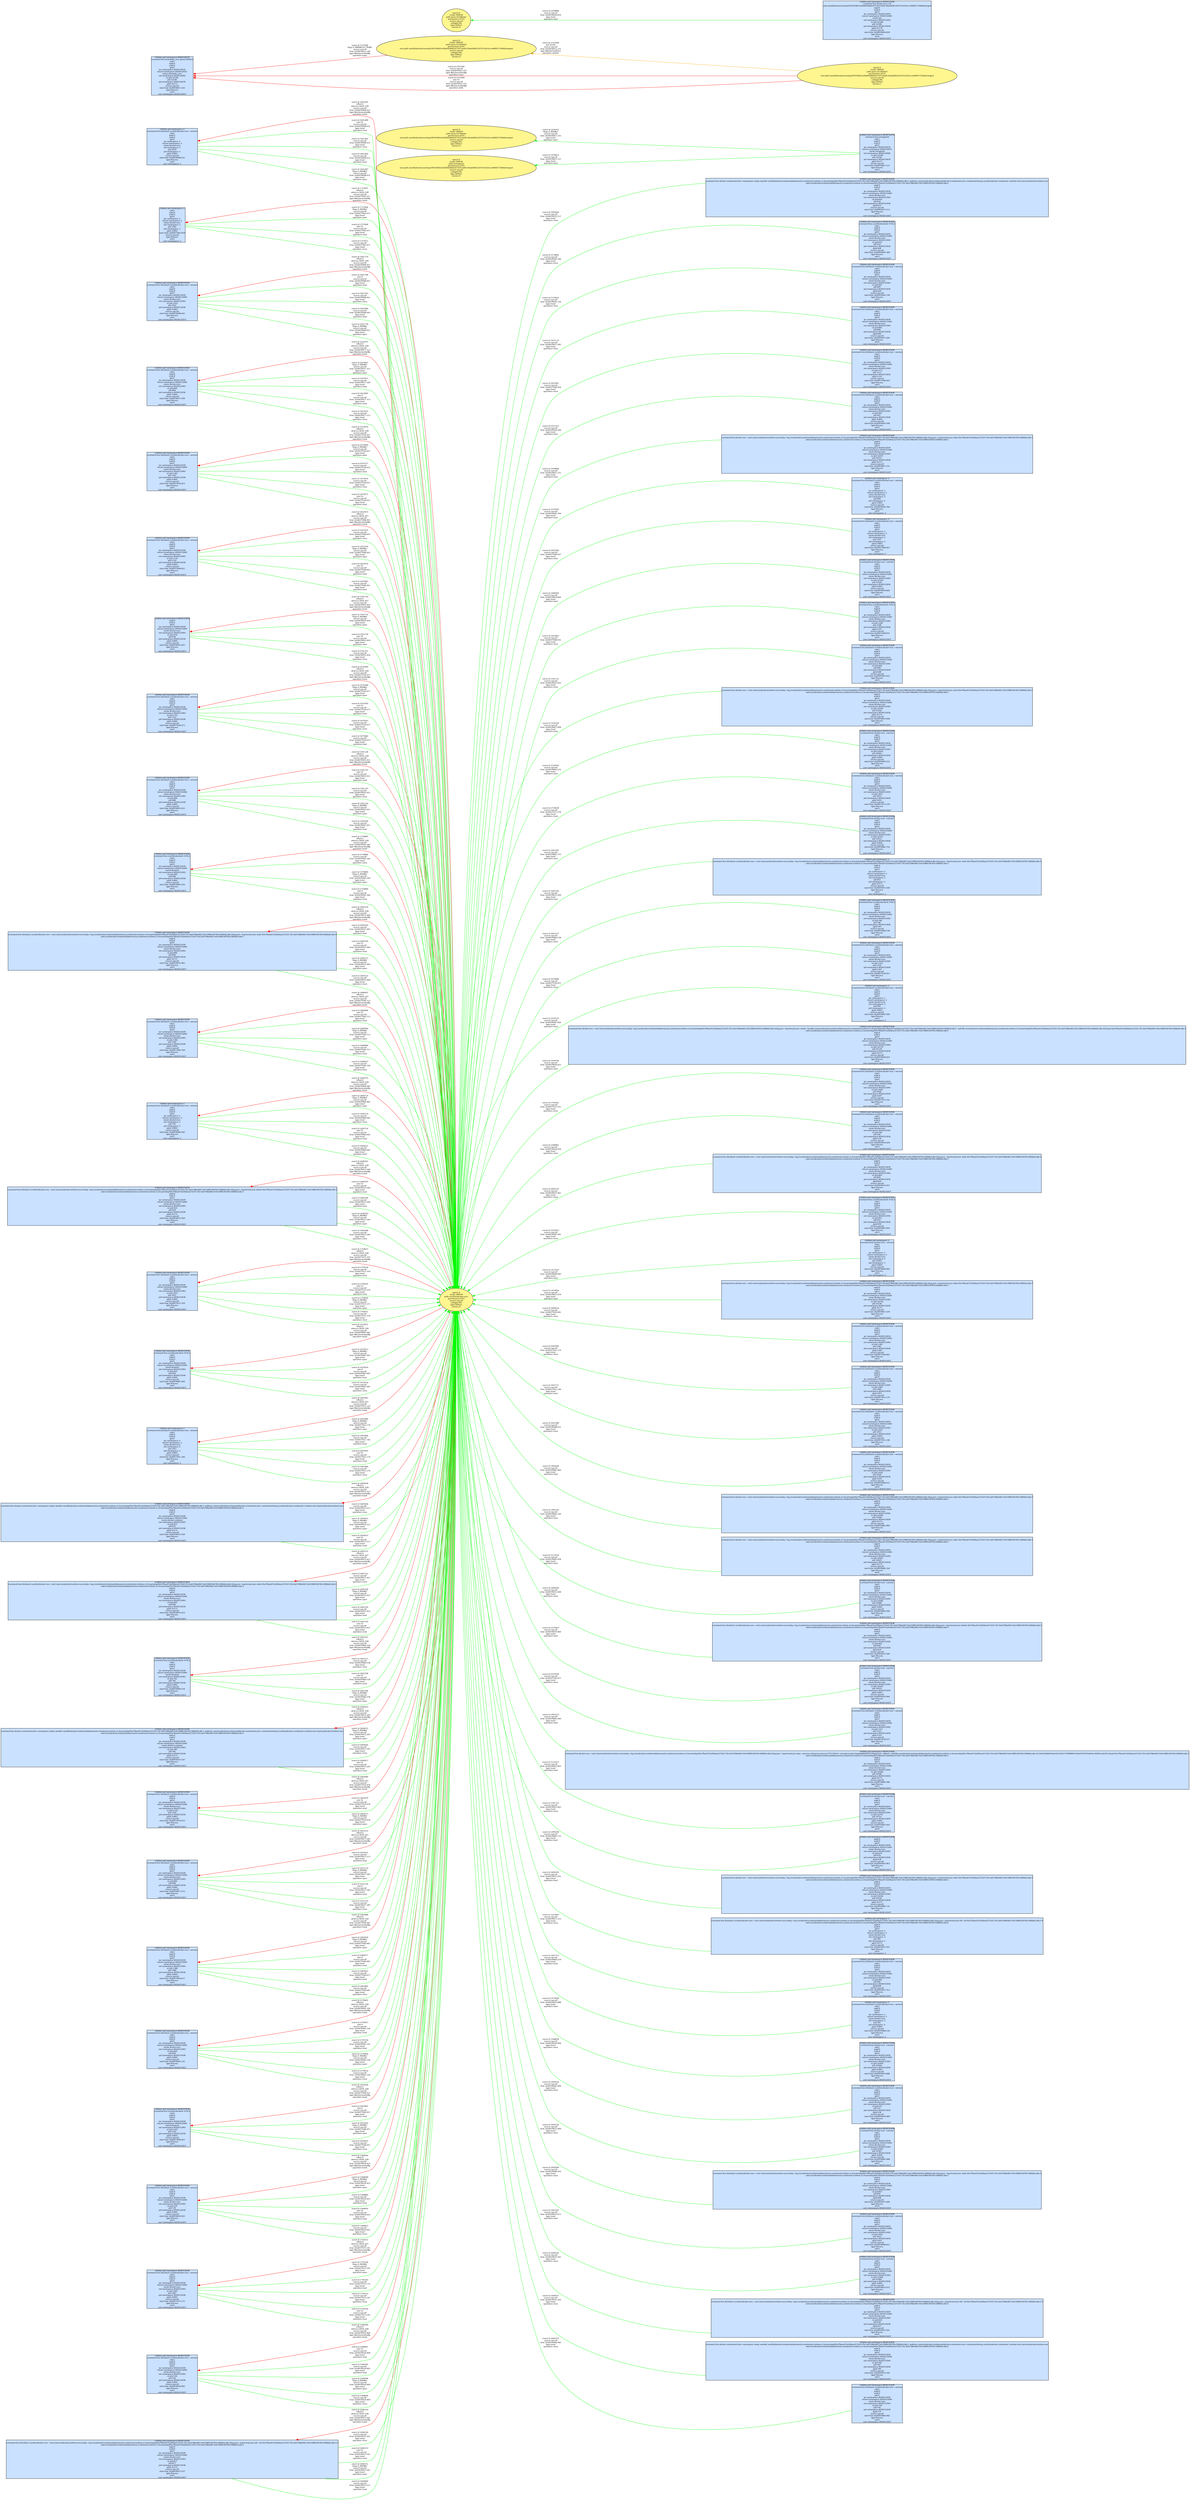 digraph spade2dot {
graph [rankdir = "RL"];
node [fontname="Helvetica" fontsize="8" style="filled" margin="0.0,0.0"];
edge [fontname="Helvetica" fontsize="8"];
"7431d7b30a4d5484217342d2cb6f4cad" [label="children pid namespace:4026531836\ncommand line:docker-containerd-shim -namespace moby -workdir /var/lib/docker/containerd/daemon/io.containerd.runtime.v1.linux/moby/92e7fbea07cb2b9aa2272d7c70c3a03786e0817e0c5989140783c580b62cdbc3 -address /var/run/docker/containerd/docker-containerd.sock -containerd-binary /usr/bin/docker-containerd -runtime-root /var/run/docker/runtime-runc\ncwd:/run/docker/containerd/daemon/io.containerd.runtime.v1.linux/moby/92e7fbea07cb2b9aa2272d7c70c3a03786e0817e0c5989140783c580b62cdbc3\negid:0\neuid:0\ngid:0\nipc namespace:4026531839\nmount namespace:4026531840\nname:docker-runc\nnet namespace:4026531993\nns pid:816\npid:816\npid namespace:4026531836\nppid:815\nsource:syscall\nstart time:1626976972.513\ntype:Process\nuid:0\nuser namespace:4026531837" shape="box" fillcolor="lightsteelblue1"];
"a3946ae9ba4259f9734c3d48294d8121" [label="epoch:0\ninode:789939\npath:/usr/bin/docker-runc\npermissions:0755\nsource:syscall\nsubtype:file\ntype:Artifact\nversion:0" shape="ellipse" fillcolor="khaki1"];
"020002b927ffd328e90ad62b774091e2" [label="children pid namespace:4026531836\ncommand line:/usr/bin/dockerd -H fd://\ncwd:/\negid:0\neuid:0\ngid:0\nipc namespace:4026531839\nmount namespace:4026531840\nname:docker-runc\nnet namespace:4026531993\nns pid:610\npid:610\npid namespace:4026531836\nppid:609\nsource:syscall\nstart time:1626976945.360\ntype:Process\nuid:0\nuser namespace:4026531837" shape="box" fillcolor="lightsteelblue1"];
"6be9a52d5ab49b70ab5ca796a0d664f7" [label="children pid namespace:4026531836\ncommand line:/bin/bash /usr/bin/docker-runc --version\ncwd:/\negid:0\neuid:0\ngid:0\nipc namespace:4026531839\nmount namespace:4026531840\nname:docker-runc\nnet namespace:4026531993\nns pid:605\npid:605\npid namespace:4026531836\nppid:604\nsource:syscall\nstart time:1626976945.336\ntype:Process\nuid:0\nuser namespace:4026531837" shape="box" fillcolor="lightsteelblue1"];
"5802a4bbca1e01cd823d1cda1ee46c25" [label="children pid namespace:-1\ncommand line:/bin/bash /usr/bin/docker-runc --version\ncwd:/\negid:0\neuid:0\ngid:0\nipc namespace:-1\nmount namespace:-1\nname:docker-runc\nnet namespace:-1\npid:1019\npid namespace:-1\nppid:31802\nsource:syscall\nstart time:1626976998.431\ntype:Process\nuid:0\nuser namespace:-1" shape="box" fillcolor="lightsteelblue1"];
"29e999f58dbe4875bb2a18a42e9c46a7" [label="children pid namespace:-1\ncwd:/\negid:0\neuid:0\ngid:0\nipc namespace:-1\nmount namespace:-1\nname:docker-runc\nnet namespace:-1\npid:1562\npid namespace:-1\nppid:31802\nseen time:1626977062.059\nsource:syscall\ntype:Process\nuid:0\nuser namespace:-1" shape="box" fillcolor="lightsteelblue1"];
"5b8b7a97a6c357a33a0646ec3acd88c1" [label="children pid namespace:4026531836\ncommand line:/bin/bash /usr/bin/docker-runc --version\ncwd:/\negid:0\neuid:0\ngid:0\nipc namespace:4026531839\nmount namespace:4026531840\nname:docker-runc\nnet namespace:4026531993\nns pid:1022\npid:1022\npid namespace:4026531836\nppid:31802\nsource:syscall\nstart time:1626976998.443\ntype:Process\nuid:0\nuser namespace:4026531837" shape="box" fillcolor="lightsteelblue1"];
"a124d320fe127254b56318ce0bf0fee6" [label="children pid namespace:4026531836\ncommand line:/bin/bash /usr/bin/docker-runc --version\ncwd:/\negid:0\neuid:0\ngid:0\nipc namespace:4026531839\nmount namespace:4026531840\nname:docker-runc\nnet namespace:4026531993\nns pid:885\npid:885\npid namespace:4026531836\nppid:884\nsource:syscall\nstart time:1626976977.285\ntype:Process\nuid:0\nuser namespace:4026531837" shape="box" fillcolor="lightsteelblue1"];
"48c42013d67cec712d636d94fc4928df" [label="children pid namespace:4026531836\ncommand line:/bin/bash /usr/bin/docker-runc --version\ncwd:/\negid:0\neuid:0\ngid:0\nipc namespace:4026531839\nmount namespace:4026531840\nname:docker-runc\nnet namespace:4026531993\nns pid:1111\npid:1111\npid namespace:4026531836\nppid:1110\nsource:syscall\nstart time:1626977008.955\ntype:Process\nuid:0\nuser namespace:4026531837" shape="box" fillcolor="lightsteelblue1"];
"1c912dc38d2391e9272a91f365dadc1d" [label="children pid namespace:4026531836\ncommand line:/bin/bash /usr/bin/docker-runc --version\ncwd:/\negid:0\neuid:0\ngid:0\nipc namespace:4026531839\nmount namespace:4026531840\nname:docker-runc\nnet namespace:4026531993\nns pid:894\npid:894\npid namespace:4026531836\nppid:31802\nsource:syscall\nstart time:1626976977.309\ntype:Process\nuid:0\nuser namespace:4026531837" shape="box" fillcolor="lightsteelblue1"];
"4303f3923c3709f194ffb376f68deb4b" [label="children pid namespace:4026531836\ncommand line:/bin/bash /usr/bin/docker-runc --version\ncwd:/\negid:0\neuid:0\ngid:0\nipc namespace:4026531839\nmount namespace:4026531840\nname:docker-runc\nnet namespace:4026531993\nns pid:447\npid:447\npid namespace:4026531836\nppid:31802\nsource:syscall\nstart time:1626976924.206\ntype:Process\nuid:0\nuser namespace:4026531837" shape="box" fillcolor="lightsteelblue1"];
"7603a40a2af392f602ab55cf8f4e28be" [label="epoch:0\ninode:789939\npath:/proc/32190/exe\npermissions:0755\nroot path:/var/lib/docker/overlay2/95593803cd5b6f2b6b61677d723a0fc30ad26f61207557a032cce46f0577284d/merged\nsource:syscall\nsubtype:file\ntype:Artifact\nversion:0" shape="ellipse" fillcolor="khaki1"];
"5c6b02fa10534ec6cbd2c88ad410057f" [label="children pid namespace:4026531836\ncommand line:docker-runc --root /var/run/docker/runtime-runc/moby --log /run/docker/containerd/daemon/io.containerd.runtime.v1.linux/moby/92e7fbea07cb2b9aa2272d7c70c3a03786e0817e0c5989140783c580b62cdbc3/log.json --log-format json state 92e7fbea07cb2b9aa2272d7c70c3a03786e0817e0c5989140783c580b62cdbc3\ncwd:/run/docker/containerd/daemon/io.containerd.runtime.v1.linux/moby/92e7fbea07cb2b9aa2272d7c70c3a03786e0817e0c5989140783c580b62cdbc3\negid:0\neuid:0\ngid:0\nipc namespace:4026531839\nmount namespace:4026531840\nname:docker-runc\nnet namespace:4026531993\nns pid:32257\npid:32257\npid namespace:4026531836\nppid:32171\nsource:syscall\nstart time:1626976857.151\ntype:Process\nuid:0\nuser namespace:4026531837" shape="box" fillcolor="lightsteelblue1"];
"327f07d37944eef2e0f37d06fd0b45b1" [label="children pid namespace:-1\ncommand line:/bin/bash /usr/bin/docker-runc --version\ncwd:/\negid:0\neuid:0\ngid:0\nipc namespace:-1\nmount namespace:-1\nname:docker-runc\nnet namespace:-1\npid:609\npid namespace:-1\nppid:31802\nsource:syscall\nstart time:1626976945.356\ntype:Process\nuid:0\nuser namespace:-1" shape="box" fillcolor="lightsteelblue1"];
"3d2517f398443ac02183cdc0030db92d" [label="children pid namespace:-1\ncommand line:/bin/bash /usr/bin/docker-runc --version\ncwd:/\negid:0\neuid:0\ngid:0\nipc namespace:-1\nmount namespace:-1\nname:docker-runc\nnet namespace:-1\npid:1107\npid namespace:-1\nppid:31802\nsource:syscall\nstart time:1626977008.927\ntype:Process\nuid:0\nuser namespace:-1" shape="box" fillcolor="lightsteelblue1"];
"0ff92ed2e6b7bb503d91dae7e54085ed" [label="children pid namespace:4026531836\ncommand line:docker-runc --version\ncwd:/\negid:0\neuid:0\ngid:0\nipc namespace:4026531839\nmount namespace:4026531840\nname:docker-runc\nnet namespace:4026531993\nns pid:32329\npid:32329\npid namespace:4026531836\nppid:31802\nsource:syscall\nstart time:1626976859.660\ntype:Process\nuid:0\nuser namespace:4026531837" shape="box" fillcolor="lightsteelblue1"];
"77dfca12c572a1a21ba19f0787605227" [label="children pid namespace:4026531836\ncommand line:/bin/bash /usr/bin/docker-runc --version\ncwd:/\negid:0\neuid:0\ngid:0\nipc namespace:4026531839\nmount namespace:4026531840\nname:docker-runc\nnet namespace:4026531993\nns pid:1307\npid:1307\npid namespace:4026531836\nppid:31802\nsource:syscall\nstart time:1626977030.053\ntype:Process\nuid:0\nuser namespace:4026531837" shape="box" fillcolor="lightsteelblue1"];
"a55f6f3a89a7d52c5d10337ce3291e42" [label="children pid namespace:4026531836\ncommand line:/usr/bin/dockerd -H fd://\ncwd:/\negid:0\neuid:0\ngid:0\nipc namespace:4026531839\nmount namespace:4026531840\nname:docker-runc\nnet namespace:4026531993\nns pid:1108\npid:1108\npid namespace:4026531836\nppid:1107\nsource:syscall\nstart time:1626977008.931\ntype:Process\nuid:0\nuser namespace:4026531837" shape="box" fillcolor="lightsteelblue1"];
"4ae85d7a71e13b0804705f30ab3b404a" [label="children pid namespace:4026531836\ncommand line:/bin/bash /usr/bin/docker-runc --version\ncwd:/\negid:0\neuid:0\ngid:0\nipc namespace:4026531839\nmount namespace:4026531840\nname:docker-runc\nnet namespace:4026531993\nns pid:669\npid:669\npid namespace:4026531836\nppid:668\nsource:syscall\nstart time:1626976955.931\ntype:Process\nuid:0\nuser namespace:4026531837" shape="box" fillcolor="lightsteelblue1"];
"348da8f58a65e320e32607a5d4af8503" [label="children pid namespace:4026531836\ncommand line:docker-runc --root /var/run/docker/runtime-runc/moby --log /run/docker/containerd/daemon/io.containerd.runtime.v1.linux/moby/92e7fbea07cb2b9aa2272d7c70c3a03786e0817e0c5989140783c580b62cdbc3/log.json --log-format json start 92e7fbea07cb2b9aa2272d7c70c3a03786e0817e0c5989140783c580b62cdbc3\ncwd:/run/docker/containerd/daemon/io.containerd.runtime.v1.linux/moby/92e7fbea07cb2b9aa2272d7c70c3a03786e0817e0c5989140783c580b62cdbc3\negid:0\neuid:0\ngid:0\nipc namespace:4026531839\nmount namespace:4026531840\nname:docker-runc\nnet namespace:4026531993\nns pid:32242\npid:32242\npid namespace:4026531836\nppid:32171\nsource:syscall\nstart time:1626976857.099\ntype:Process\nuid:0\nuser namespace:4026531837" shape="box" fillcolor="lightsteelblue1"];
"a351eb784912b6ecd2dc182590e7c344" [label="children pid namespace:4026532676\ncommand line:/entrypoint\ncwd:/\negid:0\neuid:0\ngid:0\nipc namespace:4026532670\nmount namespace:4026532655\nname:entrypoint\nnet namespace:4026532682\nns pid:32190\npid:32190\npid namespace:4026532676\nppid:32171\nsource:syscall\nstart time:1626976857.127\ntype:Process\nuid:0\nuser namespace:4026531837" shape="box" fillcolor="lightsteelblue1"];
"6696f03bce8dfdee59f21fd734326f98" [label="children pid namespace:4026531836\ncommand line:docker-runc --version\ncwd:/\negid:0\neuid:0\ngid:0\nipc namespace:4026531839\nmount namespace:4026531840\nname:docker-runc\nnet namespace:4026531993\nns pid:32693\npid:32693\npid namespace:4026531836\nppid:31802\nsource:syscall\nstart time:1626976892.522\ntype:Process\nuid:0\nuser namespace:4026531837" shape="box" fillcolor="lightsteelblue1"];
"60e82b8d96f09269e77a4b883395125c" [label="children pid namespace:4026531836\ncommand line:/bin/bash /usr/bin/docker-runc --version\ncwd:/\negid:0\neuid:0\ngid:0\nipc namespace:4026531839\nmount namespace:4026531840\nname:docker-runc\nnet namespace:4026531993\nns pid:1110\npid:1110\npid namespace:4026531836\nppid:31802\nsource:syscall\nstart time:1626977008.951\ntype:Process\nuid:0\nuser namespace:4026531837" shape="box" fillcolor="lightsteelblue1"];
"5f8b2f161dd71e44004f5c81a913c92d" [label="children pid namespace:4026531836\ncommand line:/bin/bash /usr/bin/docker-runc --version\ncwd:/\negid:0\neuid:0\ngid:0\nipc namespace:4026531839\nmount namespace:4026531840\nname:docker-runc\nnet namespace:4026531993\nns pid:1653\npid:1653\npid namespace:4026531836\nppid:1651\nsource:syscall\nstart time:1626977073.379\ntype:Process\nuid:0\nuser namespace:4026531837" shape="box" fillcolor="lightsteelblue1"];
"d5f4b44256034346733c10ef7a660019" [label="children pid namespace:4026531836\ncommand line:docker-runc --version\ncwd:/\negid:0\neuid:0\ngid:0\nipc namespace:4026531839\nmount namespace:4026531840\nname:docker-runc\nnet namespace:4026531993\nns pid:32551\npid:32551\npid namespace:4026531836\nppid:31802\nsource:syscall\nstart time:1626976881.752\ntype:Process\nuid:0\nuser namespace:4026531837" shape="box" fillcolor="lightsteelblue1"];
"78cfdd4987da9413ba24019f426ec41c" [label="children pid namespace:-1\ncommand line:/bin/bash /usr/bin/docker-runc --root /var/run/docker/runtime-runc/moby --log /run/docker/containerd/daemon/io.containerd.runtime.v1.linux/moby/92e7fbea07cb2b9aa2272d7c70c3a03786e0817e0c5989140783c580b62cdbc3/log.json --log-format json state 92e7fbea07cb2b9aa2272d7c70c3a03786e0817e0c5989140783c580b62cdbc3\ncwd:/run/docker/containerd/daemon/io.containerd.runtime.v1.linux/moby/92e7fbea07cb2b9aa2272d7c70c3a03786e0817e0c5989140783c580b62cdbc3\negid:0\neuid:0\ngid:0\nipc namespace:-1\nmount namespace:-1\nname:docker-runc\nnet namespace:-1\npid:815\npid namespace:-1\nppid:32171\nsource:syscall\nstart time:1626976972.509\ntype:Process\nuid:0\nuser namespace:-1" shape="box" fillcolor="lightsteelblue1"];
"e68fc0af380dc8b8882104a8441eb69f" [label="children pid namespace:4026531836\ncommand line:/usr/bin/dockerd -H fd://\ncwd:/\negid:0\neuid:0\ngid:0\nipc namespace:4026531839\nmount namespace:4026531840\nname:docker-runc\nnet namespace:4026531993\nns pid:766\npid:766\npid namespace:4026531836\nppid:765\nsource:syscall\nstart time:1626976966.538\ntype:Process\nuid:0\nuser namespace:4026531837" shape="box" fillcolor="lightsteelblue1"];
"42a5fd8ffba05f868f2996ea2c796ed9" [label="children pid namespace:4026531836\ncommand line:/bin/bash /usr/bin/docker-runc --version\ncwd:/\negid:0\neuid:0\ngid:0\nipc namespace:4026531839\nmount namespace:4026531840\nname:docker-runc\nnet namespace:4026531993\nns pid:1310\npid:1310\npid namespace:4026531836\nppid:1307\nsource:syscall\nstart time:1626977030.057\ntype:Process\nuid:0\nuser namespace:4026531837" shape="box" fillcolor="lightsteelblue1"];
"ca231e5f53dc43176ed79b4f536fd319" [label="children pid namespace:4026531836\negid:0\neuid:0\ngid:0\nipc namespace:4026531839\nmount namespace:4026531840\nname:docker-runc\nnet namespace:4026531993\nns pid:678\npid:678\npid namespace:4026531836\nppid:31802\nsource:syscall\nstart time:1626976955.955\ntype:Process\nuid:0\nuser namespace:4026531837" shape="box" fillcolor="lightsteelblue1"];
"1f5b3864a68211621603aa9f3e150e15" [label="epoch:0\ninode:789939\npath:/proc/32190/fd/3\npermissions:0755\nroot path:/var/lib/docker/overlay2/95593803cd5b6f2b6b61677d723a0fc30ad26f61207557a032cce46f0577284d/merged\nsource:syscall\nsubtype:file\ntype:Artifact\nversion:1" shape="ellipse" fillcolor="khaki1"];
"9d03a47a397cf563654a96fb6e3d71fb" [label="children pid namespace:4026531836\ncommand line:/bin/bash /usr/bin/docker-runc --version\ncwd:/\negid:0\neuid:0\ngid:0\nipc namespace:4026531839\nmount namespace:4026531840\nname:docker-runc\nnet namespace:4026531993\nns pid:1312\npid:1312\npid namespace:4026531836\nppid:31802\nsource:syscall\nstart time:1626977030.073\ntype:Process\nuid:0\nuser namespace:4026531837" shape="box" fillcolor="lightsteelblue1"];
"f6d506801fffbf103fdec7785d5860c0" [label="children pid namespace:-1\ncommand line:/bin/bash /usr/bin/docker-runc --version\ncwd:/\negid:0\neuid:0\ngid:0\nipc namespace:-1\nmount namespace:-1\nname:docker-runc\nnet namespace:-1\npid:950\npid namespace:-1\nppid:31802\nsource:syscall\nstart time:1626976987.926\ntype:Process\nuid:0\nuser namespace:-1" shape="box" fillcolor="lightsteelblue1"];
"fd2c89d0e326ab0c8a99e09fa63377d9" [label="children pid namespace:4026531836\ncommand line:docker-runc --root /var/run/docker/runtime-runc/moby --log /run/docker/containerd/daemon/io.containerd.runtime.v1.linux/moby/92e7fbea07cb2b9aa2272d7c70c3a03786e0817e0c5989140783c580b62cdbc3/log.json --log-format json create --bundle /var/run/docker/containerd/daemon/io.containerd.runtime.v1.linux/moby/92e7fbea07cb2b9aa2272d7c70c3a03786e0817e0c5989140783c580b62cdbc3 --pid-file /run/docker/containerd/daemon/io.containerd.runtime.v1.linux/moby/92e7fbea07cb2b9aa2272d7c70c3a03786e0817e0c5989140783c580b62cdbc3/init.pid 92e7fbea07cb2b9aa2272d7c70c3a03786e0817e0c5989140783c580b62cdbc3\ncwd:/run/docker/containerd/daemon/io.containerd.runtime.v1.linux/moby/92e7fbea07cb2b9aa2272d7c70c3a03786e0817e0c5989140783c580b62cdbc3\negid:0\neuid:0\ngid:0\nipc namespace:4026531839\nmount namespace:4026531840\nname:docker-runc\nnet namespace:4026531993\nns pid:32179\npid:32179\npid namespace:4026531836\nppid:32171\nsource:syscall\nstart time:1626976856.623\ntype:Process\nuid:0\nuser namespace:4026531837" shape="box" fillcolor="lightsteelblue1"];
"6da6f31539653eb5e94f2f62e3cc554d" [label="children pid namespace:4026531836\ncommand line:/bin/bash /usr/bin/docker-runc --version\ncwd:/\negid:0\neuid:0\ngid:0\nipc namespace:4026531839\nmount namespace:4026531840\nname:docker-runc\nnet namespace:4026531993\nns pid:1648\npid:1648\npid namespace:4026531836\nppid:1647\nsource:syscall\nstart time:1626977073.191\ntype:Process\nuid:0\nuser namespace:4026531837" shape="box" fillcolor="lightsteelblue1"];
"bdc2c93e9ac71b8df67dd8e62f127987" [label="children pid namespace:4026531836\ncommand line:/bin/bash /usr/bin/docker-runc --version\ncwd:/\negid:0\neuid:0\ngid:0\nipc namespace:4026531839\nmount namespace:4026531840\nname:docker-runc\nnet namespace:4026531993\nns pid:540\npid:540\npid namespace:4026531836\nppid:539\nsource:syscall\nstart time:1626976934.929\ntype:Process\nuid:0\nuser namespace:4026531837" shape="box" fillcolor="lightsteelblue1"];
"1dcbe1f0743c53536f50c728f165a040" [label="children pid namespace:4026531836\ncommand line:/bin/bash /usr/bin/docker-runc --version\ncwd:/\negid:0\neuid:0\ngid:0\nipc namespace:4026531839\nmount namespace:4026531840\nname:docker-runc\nnet namespace:4026531993\nns pid:668\npid:668\npid namespace:4026531836\nppid:31802\nsource:syscall\nstart time:1626976955.931\ntype:Process\nuid:0\nuser namespace:4026531837" shape="box" fillcolor="lightsteelblue1"];
"ee749140b30ec92c6ee5f5f60837a180" [label="epoch:0\ninode:789939\npath:/entrypoint\npermissions:0755\nroot path:/var/lib/docker/overlay2/95593803cd5b6f2b6b61677d723a0fc30ad26f61207557a032cce46f0577284d/merged\nsource:syscall\nsubtype:file\ntype:Artifact\nversion:0" shape="ellipse" fillcolor="khaki1"];
"3c9a2de5f9538f9684545a1784e0f352" [label="children pid namespace:4026531836\ncommand line:/usr/bin/dockerd -H fd://\ncwd:/\negid:0\neuid:0\ngid:0\nipc namespace:4026531839\nmount namespace:4026531840\nname:dockerd\nnet namespace:4026531993\nns pid:609\npid:609\npid namespace:4026531836\nppid:31802\nsource:syscall\nstart time:1626976945.356\ntype:Process\nuid:0\nuser namespace:4026531837" shape="box" fillcolor="lightsteelblue1"];
"2cd9902a0332fc3cd2d41cd1913ad9bb" [label="children pid namespace:4026531836\ncommand line:docker-runc init\ncwd:/var/lib/docker/overlay2/95593803cd5b6f2b6b61677d723a0fc30ad26f61207557a032cce46f0577284d/merged\negid:0\neuid:0\ngid:0\nipc namespace:4026531839\nmount namespace:4026531840\nname:exe\nnet namespace:4026531993\nns pid:32186\npid:32186\npid namespace:4026531836\nppid:32179\nsource:syscall\nstart time:1626976856.659\ntype:Process\nuid:0\nuser namespace:4026531837" shape="box" fillcolor="lightsteelblue1"];
"a2423978c8b14907d2a24ce01f8b4e7d" [label="children pid namespace:4026531836\ncommand line:/bin/bash /usr/bin/docker-runc --root /var/run/docker/runtime-runc/moby --log /run/docker/containerd/daemon/io.containerd.runtime.v1.linux/moby/92e7fbea07cb2b9aa2272d7c70c3a03786e0817e0c5989140783c580b62cdbc3/log.json --log-format json state 92e7fbea07cb2b9aa2272d7c70c3a03786e0817e0c5989140783c580b62cdbc3\ncwd:/run/docker/containerd/daemon/io.containerd.runtime.v1.linux/moby/92e7fbea07cb2b9aa2272d7c70c3a03786e0817e0c5989140783c580b62cdbc3\negid:0\neuid:0\ngid:0\nipc namespace:4026531839\nmount namespace:4026531840\nname:docker-runc\nnet namespace:4026531993\nns pid:806\npid:806\npid namespace:4026531836\nppid:32171\nsource:syscall\nstart time:1626976972.465\ntype:Process\nuid:0\nuser namespace:4026531837" shape="box" fillcolor="lightsteelblue1"];
"7b13239289b93eb2beb99ea5e1a739a0" [label="children pid namespace:4026531836\ncommand line:/bin/bash /usr/bin/docker-runc --version\ncwd:/\negid:0\neuid:0\ngid:0\nipc namespace:4026531839\nmount namespace:4026531840\nname:docker-runc\nnet namespace:4026531993\nns pid:1392\npid:1392\npid namespace:4026531836\nppid:31802\nsource:syscall\nstart time:1626977040.709\ntype:Process\nuid:0\nuser namespace:4026531837" shape="box" fillcolor="lightsteelblue1"];
"9c757ee46eb047587434be05ad232342" [label="children pid namespace:4026531836\ncommand line:/bin/bash /usr/bin/docker-runc --root /var/run/docker/runtime-runc/moby --log /run/docker/containerd/daemon/io.containerd.runtime.v1.linux/moby/92e7fbea07cb2b9aa2272d7c70c3a03786e0817e0c5989140783c580b62cdbc3/log.json --log-format json state 92e7fbea07cb2b9aa2272d7c70c3a03786e0817e0c5989140783c580b62cdbc3\ncwd:/run/docker/containerd/daemon/io.containerd.runtime.v1.linux/moby/92e7fbea07cb2b9aa2272d7c70c3a03786e0817e0c5989140783c580b62cdbc3\negid:0\neuid:0\ngid:0\nipc namespace:4026531839\nmount namespace:4026531840\nname:docker-runc\nnet namespace:4026531993\nns pid:805\npid:805\npid namespace:4026531836\nppid:804\nsource:syscall\nstart time:1626976972.457\ntype:Process\nuid:0\nuser namespace:4026531837" shape="box" fillcolor="lightsteelblue1"];
"7f89adf5a9d54dbf49ac1dca35b8ff0d" [label="children pid namespace:4026531836\ncommand line:/usr/bin/dockerd -H fd://\ncwd:/\negid:0\neuid:0\ngid:0\nipc namespace:4026531839\nmount namespace:4026531840\nname:docker-runc\nnet namespace:4026531993\nns pid:951\npid:951\npid namespace:4026531836\nppid:950\nsource:syscall\nstart time:1626976987.942\ntype:Process\nuid:0\nuser namespace:4026531837" shape="box" fillcolor="lightsteelblue1"];
"048db03aaf835b788f2e3f4586742b39" [label="children pid namespace:-1\ncommand line:docker-runc --version\ncwd:/\negid:0\neuid:0\ngid:0\nipc namespace:-1\nmount namespace:-1\nname:docker-runc\nnet namespace:-1\npid:32093\npid namespace:-1\nppid:31802\nsource:syscall\nstart time:1626976849.083\ntype:Process\nuid:0\nuser namespace:-1" shape="box" fillcolor="lightsteelblue1"];
"e5abda9adbcd373836caf8bb9e207036" [label="children pid namespace:-1\ncommand line:/bin/bash /usr/bin/docker-runc --version\ncwd:/\negid:0\neuid:0\ngid:0\nipc namespace:-1\nmount namespace:-1\nname:docker-runc\nnet namespace:-1\npid:755\npid namespace:-1\nppid:31802\nsource:syscall\nstart time:1626976966.482\ntype:Process\nuid:0\nuser namespace:-1" shape="box" fillcolor="lightsteelblue1"];
"d3865b945770d775e14b9920917b0924" [label="children pid namespace:4026531836\ncommand line:docker-runc --root /var/run/docker/runtime-runc/moby --log /run/docker/containerd/daemon/io.containerd.runtime.v1.linux/moby/92e7fbea07cb2b9aa2272d7c70c3a03786e0817e0c5989140783c580b62cdbc3/log.json --log-format json state 92e7fbea07cb2b9aa2272d7c70c3a03786e0817e0c5989140783c580b62cdbc3\ncwd:/run/docker/containerd/daemon/io.containerd.runtime.v1.linux/moby/92e7fbea07cb2b9aa2272d7c70c3a03786e0817e0c5989140783c580b62cdbc3\negid:0\neuid:0\ngid:0\nipc namespace:4026531839\nmount namespace:4026531840\nname:docker-runc\nnet namespace:4026531993\nns pid:32236\npid:32236\npid namespace:4026531836\nppid:32171\nsource:syscall\nstart time:1626976857.079\ntype:Process\nuid:0\nuser namespace:4026531837" shape="box" fillcolor="lightsteelblue1"];
"73de41bedd27e07cc835f6314488681d" [label="children pid namespace:4026531836\ncommand line:/bin/bash /usr/bin/docker-runc --version\ncwd:/\negid:0\neuid:0\ngid:0\nipc namespace:4026531839\nmount namespace:4026531840\nname:docker-runc\nnet namespace:4026531993\nns pid:1381\npid:1381\npid namespace:4026531836\nppid:1380\nsource:syscall\nstart time:1626977040.681\ntype:Process\nuid:0\nuser namespace:4026531837" shape="box" fillcolor="lightsteelblue1"];
"819abd92ba69c8c698dd31514bd99555" [label="children pid namespace:4026531836\ncommand line:/bin/bash /usr/bin/docker-runc --version\ncwd:/\negid:0\neuid:0\ngid:0\nipc namespace:4026531839\nmount namespace:4026531840\nname:docker-runc\nnet namespace:4026531993\nns pid:1460\npid:1460\npid namespace:4026531836\nppid:1457\nsource:syscall\nstart time:1626977051.174\ntype:Process\nuid:0\nuser namespace:4026531837" shape="box" fillcolor="lightsteelblue1"];
"630d0e25eca283fe630b2871858bdf3e" [label="children pid namespace:4026531836\ncommand line:/bin/bash /usr/bin/docker-runc --root /var/run/docker/runtime-runc/moby --log /run/docker/containerd/daemon/io.containerd.runtime.v1.linux/moby/92e7fbea07cb2b9aa2272d7c70c3a03786e0817e0c5989140783c580b62cdbc3/log.json --log-format json delete 92e7fbea07cb2b9aa2272d7c70c3a03786e0817e0c5989140783c580b62cdbc3\ncwd:/run/docker/containerd/daemon/io.containerd.runtime.v1.linux/moby/92e7fbea07cb2b9aa2272d7c70c3a03786e0817e0c5989140783c580b62cdbc3\negid:0\neuid:0\ngid:0\nipc namespace:4026531839\nmount namespace:4026531840\nname:docker-runc\nnet namespace:4026531993\nns pid:819\npid:819\npid namespace:4026531836\nppid:32171\nsource:syscall\nstart time:1626976972.569\ntype:Process\nuid:0\nuser namespace:4026531837" shape="box" fillcolor="lightsteelblue1"];
"d86b9356cdafee60a97816eb8b149638" [label="children pid namespace:4026531836\ncommand line:/bin/bash /usr/bin/docker-runc --version\ncwd:/\negid:0\neuid:0\ngid:0\nipc namespace:4026531839\nmount namespace:4026531840\nname:docker-runc\nnet namespace:4026531993\nns pid:1453\npid:1453\npid namespace:4026531836\nppid:31802\nsource:syscall\nstart time:1626977051.146\ntype:Process\nuid:0\nuser namespace:4026531837" shape="box" fillcolor="lightsteelblue1"];
"8d9dc5a492456806ffeec2e51c1e218c" [label="children pid namespace:4026531836\ncommand line:/bin/bash /usr/bin/docker-runc --version\ncwd:/\negid:0\neuid:0\ngid:0\nipc namespace:4026531839\nmount namespace:4026531840\nname:docker-runc\nnet namespace:4026531993\nns pid:1020\npid:1020\npid namespace:4026531836\nppid:1019\nsource:syscall\nstart time:1626976998.431\ntype:Process\nuid:0\nuser namespace:4026531837" shape="box" fillcolor="lightsteelblue1"];
"c5431c98718654d168acb87f7a076571" [label="children pid namespace:4026531836\ncommand line:docker-runc --root /var/run/docker/runtime-runc/moby --log /run/docker/containerd/daemon/io.containerd.runtime.v1.linux/moby/92e7fbea07cb2b9aa2272d7c70c3a03786e0817e0c5989140783c580b62cdbc3/log.json --log-format json state 92e7fbea07cb2b9aa2272d7c70c3a03786e0817e0c5989140783c580b62cdbc3\ncwd:/run/docker/containerd/daemon/io.containerd.runtime.v1.linux/moby/92e7fbea07cb2b9aa2272d7c70c3a03786e0817e0c5989140783c580b62cdbc3\negid:0\neuid:0\ngid:0\nipc namespace:4026531839\nmount namespace:4026531840\nname:docker-runc\nnet namespace:4026531993\nns pid:32580\npid:32580\npid namespace:4026531836\nppid:32171\nsource:syscall\nstart time:1626976881.860\ntype:Process\nuid:0\nuser namespace:4026531837" shape="box" fillcolor="lightsteelblue1"];
"2f1b99cf2cbeb0d793be116a65de84bc" [label="children pid namespace:4026531836\ncommand line:docker-runc --root /var/run/docker/runtime-runc/moby --log /run/docker/containerd/daemon/io.containerd.runtime.v1.linux/moby/92e7fbea07cb2b9aa2272d7c70c3a03786e0817e0c5989140783c580b62cdbc3/log.json --log-format json state 92e7fbea07cb2b9aa2272d7c70c3a03786e0817e0c5989140783c580b62cdbc3\ncwd:/run/docker/containerd/daemon/io.containerd.runtime.v1.linux/moby/92e7fbea07cb2b9aa2272d7c70c3a03786e0817e0c5989140783c580b62cdbc3\negid:0\neuid:0\ngid:0\nipc namespace:4026531839\nmount namespace:4026531840\nname:docker-runc\nnet namespace:4026531993\nns pid:32625\npid:32625\npid namespace:4026531836\nppid:32171\nsource:syscall\nstart time:1626976882.104\ntype:Process\nuid:0\nuser namespace:4026531837" shape="box" fillcolor="lightsteelblue1"];
"ad4cad25c1f931d825af84f56ebf807c" [label="children pid namespace:4026531836\ncommand line:/bin/bash /usr/bin/docker-runc --version\ncwd:/\negid:0\neuid:0\ngid:0\nipc namespace:4026531839\nmount namespace:4026531840\nname:docker-runc\nnet namespace:4026531993\nns pid:1651\npid:1651\npid namespace:4026531836\nppid:31802\nsource:syscall\nstart time:1626977073.359\ntype:Process\nuid:0\nuser namespace:4026531837" shape="box" fillcolor="lightsteelblue1"];
"a172042267a492632b244286e41b504b" [label="children pid namespace:4026531836\ncommand line:docker-runc --version\ncwd:/\negid:0\neuid:0\ngid:0\nipc namespace:4026531839\nmount namespace:4026531840\nname:docker-runc\nnet namespace:4026531993\nns pid:32680\npid:32680\npid namespace:4026531836\nppid:31802\nsource:syscall\nstart time:1626976892.458\ntype:Process\nuid:0\nuser namespace:4026531837" shape="box" fillcolor="lightsteelblue1"];
"34765f03a2837ad18e08c6c2544d61d5" [label="children pid namespace:4026531836\ncommand line:/usr/bin/dockerd -H fd://\ncwd:/\negid:0\neuid:0\ngid:0\nipc namespace:4026531839\nmount namespace:4026531840\nname:dockerd\nnet namespace:4026531993\nns pid:950\npid:950\npid namespace:4026531836\nppid:31802\nsource:syscall\nstart time:1626976987.926\ntype:Process\nuid:0\nuser namespace:4026531837" shape="box" fillcolor="lightsteelblue1"];
"069d9b71b0db17bb03de727d3cd2725d" [label="children pid namespace:4026531836\ncommand line:/bin/bash /usr/bin/docker-runc --root /var/run/docker/runtime-runc/moby --log /run/docker/containerd/daemon/io.containerd.runtime.v1.linux/moby/92e7fbea07cb2b9aa2272d7c70c3a03786e0817e0c5989140783c580b62cdbc3/log.json --log-format json delete 92e7fbea07cb2b9aa2272d7c70c3a03786e0817e0c5989140783c580b62cdbc3\ncwd:/run/docker/containerd/daemon/io.containerd.runtime.v1.linux/moby/92e7fbea07cb2b9aa2272d7c70c3a03786e0817e0c5989140783c580b62cdbc3\negid:0\neuid:0\ngid:0\nipc namespace:4026531839\nmount namespace:4026531840\nname:docker-runc\nnet namespace:4026531993\nns pid:820\npid:820\npid namespace:4026531836\nppid:819\nsource:syscall\nstart time:1626976972.569\ntype:Process\nuid:0\nuser namespace:4026531837" shape="box" fillcolor="lightsteelblue1"];
"efdca0d669015165d41358a05a7eed85" [label="children pid namespace:4026531836\ncommand line:docker-runc --version\ncwd:/\negid:0\neuid:0\ngid:0\nipc namespace:4026531839\nmount namespace:4026531840\nname:docker-runc\nnet namespace:4026531993\nns pid:32470\npid:32470\npid namespace:4026531836\nppid:31802\nsource:syscall\nstart time:1626976870.964\ntype:Process\nuid:0\nuser namespace:4026531837" shape="box" fillcolor="lightsteelblue1"];
"476db7735883a7de94dd8f382d7ed7e6" [label="children pid namespace:-1\ncommand line:/bin/bash /usr/bin/docker-runc --version\ncwd:/\negid:0\neuid:0\ngid:0\nipc namespace:-1\nmount namespace:-1\nname:docker-runc\nnet namespace:-1\npid:1457\npid namespace:-1\nppid:31802\nsource:syscall\nstart time:1626977051.166\ntype:Process\nuid:0\nuser namespace:-1" shape="box" fillcolor="lightsteelblue1"];
"c7113bee5d92cefaf361113424317294" [label="epoch:0\ninode:789939\npath:/proc/32186/exe\npermissions:0755\nsource:syscall\nsubtype:file\ntype:Artifact\nversion:0" shape="ellipse" fillcolor="khaki1"];
"7b8d3518eb21b46dd678e763a245eebe" [label="children pid namespace:4026531836\ncommand line:docker-containerd-shim -namespace moby -workdir /var/lib/docker/containerd/daemon/io.containerd.runtime.v1.linux/moby/92e7fbea07cb2b9aa2272d7c70c3a03786e0817e0c5989140783c580b62cdbc3 -address /var/run/docker/containerd/docker-containerd.sock -containerd-binary /usr/bin/docker-containerd -runtime-root /var/run/docker/runtime-runc\ncwd:/run/docker/containerd/daemon/io.containerd.runtime.v1.linux/moby/92e7fbea07cb2b9aa2272d7c70c3a03786e0817e0c5989140783c580b62cdbc3\negid:0\neuid:0\ngid:0\nipc namespace:4026531839\nmount namespace:4026531840\nname:docker-containe\nnet namespace:4026531993\nns pid:815\npid:815\npid namespace:4026531836\nppid:32171\nsource:syscall\nstart time:1626976972.509\ntype:Process\nuid:0\nuser namespace:4026531837" shape="box" fillcolor="lightsteelblue1"];
"8d4fec5847923aa198ff7b04ef71e330" [label="children pid namespace:4026531836\ncommand line:/bin/bash /usr/bin/docker-runc --version\ncwd:/\negid:0\neuid:0\ngid:0\nipc namespace:4026531839\nmount namespace:4026531840\nname:docker-runc\nnet namespace:4026531993\nns pid:1313\npid:1313\npid namespace:4026531836\nppid:1312\nsource:syscall\nstart time:1626977030.077\ntype:Process\nuid:0\nuser namespace:4026531837" shape="box" fillcolor="lightsteelblue1"];
"cc7303cc9dffcd5a22f584f1ac16599b" [label="children pid namespace:4026531836\ncommand line:/bin/bash /usr/bin/docker-runc --root /var/run/docker/runtime-runc/moby --log /run/docker/containerd/daemon/io.containerd.runtime.v1.linux/moby/92e7fbea07cb2b9aa2272d7c70c3a03786e0817e0c5989140783c580b62cdbc3/log.json --log-format json state 92e7fbea07cb2b9aa2272d7c70c3a03786e0817e0c5989140783c580b62cdbc3\ncwd:/run/docker/containerd/daemon/io.containerd.runtime.v1.linux/moby/92e7fbea07cb2b9aa2272d7c70c3a03786e0817e0c5989140783c580b62cdbc3\negid:0\neuid:0\ngid:0\nipc namespace:4026531839\nmount namespace:4026531840\nname:docker-runc\nnet namespace:4026531993\nns pid:804\npid:804\npid namespace:4026531836\nppid:32171\nsource:syscall\nstart time:1626976972.453\ntype:Process\nuid:0\nuser namespace:4026531837" shape="box" fillcolor="lightsteelblue1"];
"9fd3b250d411993b054a5071e0328b50" [label="children pid namespace:4026531836\ncommand line:docker-runc --root /var/run/docker/runtime-runc/moby --log /run/docker/containerd/daemon/io.containerd.runtime.v1.linux/moby/92e7fbea07cb2b9aa2272d7c70c3a03786e0817e0c5989140783c580b62cdbc3/log.json --log-format json exec --process /tmp/runc-process775716414 --console-socket /tmp/pty656632219/pty.sock --detach --pid-file /run/docker/containerd/daemon/io.containerd.runtime.v1.linux/moby/92e7fbea07cb2b9aa2272d7c70c3a03786e0817e0c5989140783c580b62cdbc3/31dd33b46667bafcb53c667774f4899471bb2f193797e603cc4b58c1a635fc18.pid 92e7fbea07cb2b9aa2272d7c70c3a03786e0817e0c5989140783c580b62cdbc3\ncwd:/run/docker/containerd/daemon/io.containerd.runtime.v1.linux/moby/92e7fbea07cb2b9aa2272d7c70c3a03786e0817e0c5989140783c580b62cdbc3\negid:0\neuid:0\ngid:0\nipc namespace:4026531839\nmount namespace:4026531840\nname:docker-runc\nnet namespace:4026531993\nns pid:32586\npid:32586\npid namespace:4026531836\nppid:32171\nsource:syscall\nstart time:1626976881.940\ntype:Process\nuid:0\nuser namespace:4026531837" shape="box" fillcolor="lightsteelblue1"];
"67796794a8ac386e6105dbf33e5b8427" [label="children pid namespace:4026531836\ncommand line:/usr/bin/dockerd -H fd://\ncwd:/\negid:0\neuid:0\ngid:0\nipc namespace:4026531839\nmount namespace:4026531840\nname:dockerd\nnet namespace:4026531993\nns pid:765\npid:765\npid namespace:4026531836\nppid:31802\nsource:syscall\nstart time:1626976966.534\ntype:Process\nuid:0\nuser namespace:4026531837" shape="box" fillcolor="lightsteelblue1"];
"d03cc8b1a2380a6b3f05dc1da1886c4c" [label="children pid namespace:4026531836\ncommand line:docker-runc --version\ncwd:/\negid:0\neuid:0\ngid:0\nipc namespace:4026531839\nmount namespace:4026531840\nname:docker-runc\nnet namespace:4026531993\nns pid:32757\npid:32757\npid namespace:4026531836\nppid:31802\nsource:syscall\nstart time:1626976903.093\ntype:Process\nuid:0\nuser namespace:4026531837" shape="box" fillcolor="lightsteelblue1"];
"f79d504e6da9f48e4b33b4c415b2b798" [label="children pid namespace:4026531836\negid:0\neuid:0\ngid:0\nipc namespace:4026531839\nmount namespace:4026531840\nname:docker-runc\nnet namespace:4026531993\nns pid:679\npid:679\npid namespace:4026531836\nppid:678\nsource:syscall\nstart time:1626976955.963\ntype:Process\nuid:0\nuser namespace:4026531837" shape="box" fillcolor="lightsteelblue1"];
"c96827cc1b001a7681c25d09b7efac2f" [label="children pid namespace:4026531836\ncommand line:docker-containerd-shim -namespace moby -workdir /var/lib/docker/containerd/daemon/io.containerd.runtime.v1.linux/moby/92e7fbea07cb2b9aa2272d7c70c3a03786e0817e0c5989140783c580b62cdbc3 -address /var/run/docker/containerd/docker-containerd.sock -containerd-binary /usr/bin/docker-containerd -runtime-root /var/run/docker/runtime-runc\ncwd:/run/docker/containerd/daemon/io.containerd.runtime.v1.linux/moby/92e7fbea07cb2b9aa2272d7c70c3a03786e0817e0c5989140783c580b62cdbc3\negid:0\neuid:0\ngid:0\nipc namespace:4026531839\nmount namespace:4026531840\nname:docker-containe\nnet namespace:4026531993\nns pid:785\npid:785\npid namespace:4026531836\nppid:32171\nsource:syscall\nstart time:1626976972.197\ntype:Process\nuid:0\nuser namespace:4026531837" shape="box" fillcolor="lightsteelblue1"];
"073c9b8c71fef402441275d0b2377654" [label="children pid namespace:4026531836\ncommand line:docker-runc --root /var/run/docker/runtime-runc/moby --log /run/docker/containerd/daemon/io.containerd.runtime.v1.linux/moby/92e7fbea07cb2b9aa2272d7c70c3a03786e0817e0c5989140783c580b62cdbc3/log.json --log-format json state 92e7fbea07cb2b9aa2272d7c70c3a03786e0817e0c5989140783c580b62cdbc3\ncwd:/run/docker/containerd/daemon/io.containerd.runtime.v1.linux/moby/92e7fbea07cb2b9aa2272d7c70c3a03786e0817e0c5989140783c580b62cdbc3\negid:0\neuid:0\ngid:0\nipc namespace:4026531839\nmount namespace:4026531840\nname:docker-runc\nnet namespace:4026531993\nns pid:32634\npid:32634\npid namespace:4026531836\nppid:32171\nsource:syscall\nstart time:1626976882.132\ntype:Process\nuid:0\nuser namespace:4026531837" shape="box" fillcolor="lightsteelblue1"];
"15f1f8cb08d1750e215caae34f8da6a0" [label="children pid namespace:4026531836\ncommand line:/bin/bash /usr/bin/docker-runc --version\negid:0\neuid:0\ngid:0\nipc namespace:4026531839\nmount namespace:4026531840\nname:docker-runc\nnet namespace:4026531993\nns pid:1218\npid:1218\npid namespace:4026531836\nppid:31802\nsource:syscall\nstart time:1626977019.472\ntype:Process\nuid:0\nuser namespace:4026531837" shape="box" fillcolor="lightsteelblue1"];
"dc1d382452615e2c7285d185d0ac56fa" [label="epoch:0\ninode:789939\npath:/proc/32190/fd/3\npermissions:0755\nroot path:/var/lib/docker/overlay2/95593803cd5b6f2b6b61677d723a0fc30ad26f61207557a032cce46f0577284d/merged\nsource:syscall\nsubtype:file\ntype:Artifact\nversion:0" shape="ellipse" fillcolor="khaki1"];
"5571d330dcb0bb7f6d73f5f8a5136a6c" [label="children pid namespace:-1\ncommand line:/bin/bash /usr/bin/docker-runc --root /var/run/docker/runtime-runc/moby --log /run/docker/containerd/daemon/io.containerd.runtime.v1.linux/moby/92e7fbea07cb2b9aa2272d7c70c3a03786e0817e0c5989140783c580b62cdbc3/log.json --log-format json kill --all 92e7fbea07cb2b9aa2272d7c70c3a03786e0817e0c5989140783c580b62cdbc3 9\ncwd:/run/docker/containerd/daemon/io.containerd.runtime.v1.linux/moby/92e7fbea07cb2b9aa2272d7c70c3a03786e0817e0c5989140783c580b62cdbc3\negid:0\neuid:0\ngid:0\nipc namespace:-1\nmount namespace:-1\nname:docker-runc\nnet namespace:-1\npid:785\npid namespace:-1\nppid:32171\nsource:syscall\nstart time:1626976972.201\ntype:Process\nuid:0\nuser namespace:-1" shape="box" fillcolor="lightsteelblue1"];
"00bf3db03dfa6f256c8d08abdd22ab2b" [label="children pid namespace:4026531836\ncommand line:/bin/bash /usr/bin/docker-runc --version\ncwd:/\negid:0\neuid:0\ngid:0\nipc namespace:4026531839\nmount namespace:4026531840\nname:docker-runc\nnet namespace:4026531993\nns pid:895\npid:895\npid namespace:4026531836\nppid:894\nsource:syscall\nstart time:1626976977.313\ntype:Process\nuid:0\nuser namespace:4026531837" shape="box" fillcolor="lightsteelblue1"];
"86097143829a17feb9fae2e3ce0d2009" [label="children pid namespace:-1\ncommand line:/bin/bash /usr/bin/docker-runc --version\ncwd:/\negid:0\neuid:0\ngid:0\nipc namespace:-1\nmount namespace:-1\nname:docker-runc\nnet namespace:-1\npid:765\npid namespace:-1\nppid:31802\nsource:syscall\nstart time:1626976966.534\ntype:Process\nuid:0\nuser namespace:-1" shape="box" fillcolor="lightsteelblue1"];
"9facc296068cf99402e36446e065e50f" [label="children pid namespace:4026531836\ncommand line:docker-runc --version\ncwd:/\negid:0\neuid:0\ngid:0\nipc namespace:4026531839\nmount namespace:4026531840\nname:docker-runc\nnet namespace:4026531993\nns pid:32458\npid:32458\npid namespace:4026531836\nppid:31802\nsource:syscall\nstart time:1626976870.888\ntype:Process\nuid:0\nuser namespace:4026531837" shape="box" fillcolor="lightsteelblue1"];
"ddf7170d2efd51093292c603d58510e1" [label="children pid namespace:4026531836\ncommand line:/bin/bash /usr/bin/docker-runc --version\ncwd:/\negid:0\neuid:0\ngid:0\nipc namespace:4026531839\nmount namespace:4026531840\nname:docker-runc\nnet namespace:4026531993\nns pid:537\npid:537\npid namespace:4026531836\nppid:536\nsource:syscall\nstart time:1626976934.909\ntype:Process\nuid:0\nuser namespace:4026531837" shape="box" fillcolor="lightsteelblue1"];
"30f9318f58755a89039f5de882fc1959" [label="children pid namespace:4026532676\ncommand line:/overwrite_runc /proc/self/fd/3\ncwd:/\negid:0\neuid:0\ngid:0\nipc namespace:4026532670\nmount namespace:4026532655\nname:overwrite_runc\nnet namespace:4026532682\nns pid:32190\npid:32190\npid namespace:4026532676\nppid:32171\nsource:syscall\nstart time:1626976857.143\ntype:Process\nuid:0\nuser namespace:4026531837" shape="box" fillcolor="lightsteelblue1"];
"17b358dc9bba4adaa9f968d33bf1dd0e" [label="children pid namespace:4026531836\ncommand line:/bin/bash /usr/bin/docker-runc --version\ncwd:/\negid:0\neuid:0\ngid:0\nipc namespace:4026531839\nmount namespace:4026531840\nname:docker-runc\nnet namespace:4026531993\nns pid:884\npid:884\npid namespace:4026531836\nppid:31802\nsource:syscall\nstart time:1626976977.273\ntype:Process\nuid:0\nuser namespace:4026531837" shape="box" fillcolor="lightsteelblue1"];
"a8d1f63c02a8e22c2318029f78ed13f2" [label="children pid namespace:4026531836\ncommand line:/bin/bash /usr/bin/docker-runc --version\ncwd:/\negid:0\neuid:0\ngid:0\nipc namespace:4026531839\nmount namespace:4026531840\nname:docker-runc\nnet namespace:4026531993\nns pid:1380\npid:1380\npid namespace:4026531836\nppid:31802\nsource:syscall\nstart time:1626977040.677\ntype:Process\nuid:0\nuser namespace:4026531837" shape="box" fillcolor="lightsteelblue1"];
"a9f64fdede6a2b6a49a19dd68a79579c" [label="children pid namespace:4026531836\ncommand line:docker-runc --version\ncwd:/\negid:0\neuid:0\ngid:0\nipc namespace:4026531839\nmount namespace:4026531840\nname:docker-runc\nnet namespace:4026531993\nns pid:32567\npid:32567\npid namespace:4026531836\nppid:31802\nsource:syscall\nstart time:1626976881.848\ntype:Process\nuid:0\nuser namespace:4026531837" shape="box" fillcolor="lightsteelblue1"];
"102582c87a2d6919ce84aa557b110a96" [label="children pid namespace:4026531836\ncommand line:/bin/bash /usr/bin/docker-runc --version\ncwd:/\negid:0\neuid:0\ngid:0\nipc namespace:4026531839\nmount namespace:4026531840\nname:docker-runc\nnet namespace:4026531993\nns pid:604\npid:604\npid namespace:4026531836\nppid:31802\nsource:syscall\nstart time:1626976945.332\ntype:Process\nuid:0\nuser namespace:4026531837" shape="box" fillcolor="lightsteelblue1"];
"4f0a2ae3b61c329ff8a3867551045f53" [label="children pid namespace:4026531836\ncommand line:/usr/bin/dockerd -H fd://\ncwd:/\negid:0\neuid:0\ngid:0\nipc namespace:4026531839\nmount namespace:4026531840\nname:dockerd\nnet namespace:4026531993\nns pid:1107\npid:1107\npid namespace:4026531836\nppid:31802\nsource:syscall\nstart time:1626977008.927\ntype:Process\nuid:0\nuser namespace:4026531837" shape="box" fillcolor="lightsteelblue1"];
"6c042aae5e1976b8df249b57bc9fbb14" [label="children pid namespace:4026531836\ncommand line:/bin/bash /usr/bin/docker-runc --root /var/run/docker/runtime-runc/moby --log /run/docker/containerd/daemon/io.containerd.runtime.v1.linux/moby/92e7fbea07cb2b9aa2272d7c70c3a03786e0817e0c5989140783c580b62cdbc3/log.json --log-format json state 92e7fbea07cb2b9aa2272d7c70c3a03786e0817e0c5989140783c580b62cdbc3\ncwd:/run/docker/containerd/daemon/io.containerd.runtime.v1.linux/moby/92e7fbea07cb2b9aa2272d7c70c3a03786e0817e0c5989140783c580b62cdbc3\negid:0\neuid:0\ngid:0\nipc namespace:4026531839\nmount namespace:4026531840\nname:docker-runc\nnet namespace:4026531993\nns pid:807\npid:807\npid namespace:4026531836\nppid:806\nsource:syscall\nstart time:1626976972.469\ntype:Process\nuid:0\nuser namespace:4026531837" shape="box" fillcolor="lightsteelblue1"];
"b41381c559fc9fa80903af5a4681b179" [label="children pid namespace:4026531836\ncommand line:/bin/bash /usr/bin/docker-runc --version\ncwd:/\negid:0\neuid:0\ngid:0\nipc namespace:4026531839\nmount namespace:4026531840\nname:docker-runc\nnet namespace:4026531993\nns pid:539\npid:539\npid namespace:4026531836\nppid:31802\nsource:syscall\nstart time:1626976934.925\ntype:Process\nuid:0\nuser namespace:4026531837" shape="box" fillcolor="lightsteelblue1"];
"9478eb699e1f5868583f755cde49bfbc" [label="children pid namespace:4026531836\ncommand line:/bin/bash /usr/bin/docker-runc --version\ncwd:/\negid:0\neuid:0\ngid:0\nipc namespace:4026531839\nmount namespace:4026531840\nname:docker-runc\nnet namespace:4026531993\nns pid:1023\npid:1023\npid namespace:4026531836\nppid:1022\nsource:syscall\nstart time:1626976998.451\ntype:Process\nuid:0\nuser namespace:4026531837" shape="box" fillcolor="lightsteelblue1"];
"ad08bdbe48a52678a96856463ada31ba" [label="children pid namespace:4026531836\ncommand line:docker-runc --version\ncwd:/\negid:0\neuid:0\ngid:0\nipc namespace:4026531839\nmount namespace:4026531840\nname:docker-runc\nnet namespace:4026531993\nns pid:31964\npid:31964\npid namespace:4026531836\nppid:31802\nsource:syscall\nstart time:1626976833.071\ntype:Process\nuid:0\nuser namespace:4026531837" shape="box" fillcolor="lightsteelblue1"];
"d98194127b62cb8d1bc4b0981de276f5" [label="children pid namespace:4026531836\ncommand line:/bin/bash /usr/bin/docker-runc --root /var/run/docker/runtime-runc/moby --log /run/docker/containerd/daemon/io.containerd.runtime.v1.linux/moby/92e7fbea07cb2b9aa2272d7c70c3a03786e0817e0c5989140783c580b62cdbc3/log.json --log-format json kill --all 92e7fbea07cb2b9aa2272d7c70c3a03786e0817e0c5989140783c580b62cdbc3 9\ncwd:/run/docker/containerd/daemon/io.containerd.runtime.v1.linux/moby/92e7fbea07cb2b9aa2272d7c70c3a03786e0817e0c5989140783c580b62cdbc3\negid:0\neuid:0\ngid:0\nipc namespace:4026531839\nmount namespace:4026531840\nname:docker-runc\nnet namespace:4026531993\nns pid:818\npid:818\npid namespace:4026531836\nppid:817\nsource:syscall\nstart time:1626976972.561\ntype:Process\nuid:0\nuser namespace:4026531837" shape="box" fillcolor="lightsteelblue1"];
"d0137098dc8711113c5b11393ca67664" [label="children pid namespace:4026531836\ncommand line:docker-containerd-shim -namespace moby -workdir /var/lib/docker/containerd/daemon/io.containerd.runtime.v1.linux/moby/92e7fbea07cb2b9aa2272d7c70c3a03786e0817e0c5989140783c580b62cdbc3 -address /var/run/docker/containerd/docker-containerd.sock -containerd-binary /usr/bin/docker-containerd -runtime-root /var/run/docker/runtime-runc\ncwd:/run/docker/containerd/daemon/io.containerd.runtime.v1.linux/moby/92e7fbea07cb2b9aa2272d7c70c3a03786e0817e0c5989140783c580b62cdbc3\negid:0\neuid:0\ngid:0\nipc namespace:4026531839\nmount namespace:4026531840\nname:docker-runc\nnet namespace:4026531993\nns pid:787\npid:787\npid namespace:4026531836\nppid:785\nsource:syscall\nstart time:1626976972.205\ntype:Process\nuid:0\nuser namespace:4026531837" shape="box" fillcolor="lightsteelblue1"];
"6c7e777ffe490a9dd3cc5f0ea3db0c8c" [label="children pid namespace:4026531836\ncommand line:/bin/bash /usr/bin/docker-runc --version\ncwd:/\negid:0\neuid:0\ngid:0\nipc namespace:4026531839\nmount namespace:4026531840\nname:docker-runc\nnet namespace:4026531993\nns pid:1647\npid:1647\npid namespace:4026531836\nppid:31802\nsource:syscall\nstart time:1626977073.175\ntype:Process\nuid:0\nuser namespace:4026531837" shape="box" fillcolor="lightsteelblue1"];
"063a7f06301c2a74a8ce0df6394b1808" [label="children pid namespace:4026531836\ncommand line:/bin/bash /usr/bin/docker-runc --version\ncwd:/\negid:0\neuid:0\ngid:0\nipc namespace:4026531839\nmount namespace:4026531840\nname:docker-runc\nnet namespace:4026531993\nns pid:536\npid:536\npid namespace:4026531836\nppid:31802\nsource:syscall\nstart time:1626976934.905\ntype:Process\nuid:0\nuser namespace:4026531837" shape="box" fillcolor="lightsteelblue1"];
"fb56f9722ad80527d83abe547adfdc50" [label="children pid namespace:4026531836\ncommand line:/bin/bash /usr/bin/docker-runc --version\ncwd:/\negid:0\neuid:0\ngid:0\nipc namespace:4026531839\nmount namespace:4026531840\nname:docker-runc\nnet namespace:4026531993\nns pid:756\npid:756\npid namespace:4026531836\nppid:755\nsource:syscall\nstart time:1626976966.482\ntype:Process\nuid:0\nuser namespace:4026531837" shape="box" fillcolor="lightsteelblue1"];
"51e5dae39023f71b357b6257b0d48aa2" [label="children pid namespace:4026531836\ncommand line:/bin/bash /usr/bin/docker-runc --root /var/run/docker/runtime-runc/moby --log /run/docker/containerd/daemon/io.containerd.runtime.v1.linux/moby/92e7fbea07cb2b9aa2272d7c70c3a03786e0817e0c5989140783c580b62cdbc3/log.json --log-format json kill --all 92e7fbea07cb2b9aa2272d7c70c3a03786e0817e0c5989140783c580b62cdbc3 9\ncwd:/run/docker/containerd/daemon/io.containerd.runtime.v1.linux/moby/92e7fbea07cb2b9aa2272d7c70c3a03786e0817e0c5989140783c580b62cdbc3\negid:0\neuid:0\ngid:0\nipc namespace:4026531839\nmount namespace:4026531840\nname:docker-runc\nnet namespace:4026531993\nns pid:817\npid:817\npid namespace:4026531836\nppid:32171\nsource:syscall\nstart time:1626976972.557\ntype:Process\nuid:0\nuser namespace:4026531837" shape="box" fillcolor="lightsteelblue1"];
"cc7303cc9dffcd5a22f584f1ac16599b" -> "a3946ae9ba4259f9734c3d48294d8121" [label="event id:1605333\nsource:syscall\ntime:1626976972.457\ntype:Used\noperation:close" color="green" style="solid"];
"048db03aaf835b788f2e3f4586742b39" -> "a3946ae9ba4259f9734c3d48294d8121" [label="event id:1417025\nsource:syscall\ntime:1626976849.083\ntype:Used\noperation:load" color="green" style="solid"];
"3c9a2de5f9538f9684545a1784e0f352" -> "a3946ae9ba4259f9734c3d48294d8121" [label="event id:1579889\nsource:syscall\ntime:1626976945.360\ntype:Used\noperation:close" color="green" style="solid"];
"a8d1f63c02a8e22c2318029f78ed13f2" -> "a3946ae9ba4259f9734c3d48294d8121" [label="event id:1683978\nflags:O_RDONLY\nsource:syscall\ntime:1626977040.681\ntype:Used\noperation:open" color="green" style="solid"];
"c5431c98718654d168acb87f7a076571" -> "a3946ae9ba4259f9734c3d48294d8121" [label="event id:1492644\nsource:syscall\ntime:1626976881.860\ntype:Used\noperation:load" color="green" style="solid"];
"0ff92ed2e6b7bb503d91dae7e54085ed" -> "a3946ae9ba4259f9734c3d48294d8121" [label="event id:1446402\nsource:syscall\ntime:1626976859.660\ntype:Used\noperation:load" color="green" style="solid"];
"102582c87a2d6919ce84aa557b110a96" -> "a3946ae9ba4259f9734c3d48294d8121" [label="event id:1579423\nsize:0\nsource:syscall\ntime:1626976945.336\ntype:Used\noperation:read" color="green" style="solid"];
"1dcbe1f0743c53536f50c728f165a040" -> "a3946ae9ba4259f9734c3d48294d8121" [label="event id:1591122\nsize:52\nsource:syscall\ntime:1626976955.931\ntype:Used\noperation:read" color="green" style="solid"];
"476db7735883a7de94dd8f382d7ed7e6" -> "a3946ae9ba4259f9734c3d48294d8121" [label="event id:1697984\nflags:O_RDONLY\nsource:syscall\ntime:1626977051.174\ntype:Used\noperation:open" color="green" style="solid"];
"51e5dae39023f71b357b6257b0d48aa2" -> "a3946ae9ba4259f9734c3d48294d8121" [label="event id:1606156\nsource:syscall\ntime:1626976972.561\ntype:Used\noperation:close" color="green" style="solid"];
"073c9b8c71fef402441275d0b2377654" -> "a3946ae9ba4259f9734c3d48294d8121" [label="event id:1495636\nsource:syscall\ntime:1626976882.132\ntype:Used\noperation:load" color="green" style="solid"];
"c96827cc1b001a7681c25d09b7efac2f" -> "a3946ae9ba4259f9734c3d48294d8121" [label="event id:1604415\nflags:O_RDONLY\nsource:syscall\ntime:1626976972.205\ntype:Used\noperation:open" color="green" style="solid"];
"60e82b8d96f09269e77a4b883395125c" -> "a3946ae9ba4259f9734c3d48294d8121" [label="event id:1652935\nsource:syscall\ntime:1626977008.955\ntype:Used\noperation:close" color="green" style="solid"];
"9d03a47a397cf563654a96fb6e3d71fb" -> "a3946ae9ba4259f9734c3d48294d8121" [label="event id:1675948\nflags:O_RDONLY\nsource:syscall\ntime:1626977030.077\ntype:Used\noperation:open" color="green" style="solid"];
"1f5b3864a68211621603aa9f3e150e15" -> "dc1d382452615e2c7285d185d0ac56fa" [label="event id:1537009\npid:32190\nsource:syscall\ntime:1626976912.152\ntype:WasDerivedFrom\noperation:update" color="orange" style="solid"];
"6da6f31539653eb5e94f2f62e3cc554d" -> "a3946ae9ba4259f9734c3d48294d8121" [label="event id:1754261\nsource:syscall\ntime:1626977073.191\ntype:Used\noperation:close" color="green" style="solid"];
"2f1b99cf2cbeb0d793be116a65de84bc" -> "a3946ae9ba4259f9734c3d48294d8121" [label="event id:1495183\nsource:syscall\ntime:1626976882.104\ntype:Used\noperation:load" color="green" style="solid"];
"ddf7170d2efd51093292c603d58510e1" -> "a3946ae9ba4259f9734c3d48294d8121" [label="event id:1568628\nsource:syscall\ntime:1626976934.909\ntype:Used\noperation:close" color="green" style="solid"];
"a3946ae9ba4259f9734c3d48294d8121" -> "4f0a2ae3b61c329ff8a3867551045f53" [label="event id:1652658\noffset:0\nwhence:SEEK_CUR\nsource:syscall\ntime:1626977008.931\ntype:WasGeneratedBy\noperation:lseek" color="red" style="solid"];
"a3946ae9ba4259f9734c3d48294d8121" -> "17b358dc9bba4adaa9f968d33bf1dd0e" [label="event id:1622122\noffset:0\nwhence:SEEK_SET\nsource:syscall\ntime:1626976977.285\ntype:WasGeneratedBy\noperation:lseek" color="red" style="solid"];
"77dfca12c572a1a21ba19f0787605227" -> "a3946ae9ba4259f9734c3d48294d8121" [label="event id:1675669\nflags:O_RDONLY\nsource:syscall\ntime:1626977030.057\ntype:Used\noperation:open" color="green" style="solid"];
"9c757ee46eb047587434be05ad232342" -> "a3946ae9ba4259f9734c3d48294d8121" [label="event id:1605375\nsource:syscall\ntime:1626976972.461\ntype:Used\noperation:close" color="green" style="solid"];
"a3946ae9ba4259f9734c3d48294d8121" -> "063a7f06301c2a74a8ce0df6394b1808" [label="event id:1568599\noffset:0\nwhence:SEEK_CUR\nsource:syscall\ntime:1626976934.909\ntype:WasGeneratedBy\noperation:lseek" color="red" style="solid"];
"b41381c559fc9fa80903af5a4681b179" -> "a3946ae9ba4259f9734c3d48294d8121" [label="event id:1568948\nflags:O_RDONLY\nsource:syscall\ntime:1626976934.925\ntype:Used\noperation:open" color="green" style="solid"];
"a2423978c8b14907d2a24ce01f8b4e7d" -> "a3946ae9ba4259f9734c3d48294d8121" [label="event id:1605434\nsource:syscall\ntime:1626976972.465\ntype:Used\noperation:load" color="green" style="solid"];
"77dfca12c572a1a21ba19f0787605227" -> "a3946ae9ba4259f9734c3d48294d8121" [label="event id:1675577\nsource:syscall\ntime:1626977030.053\ntype:Used\noperation:load" color="green" style="solid"];
"ad4cad25c1f931d825af84f56ebf807c" -> "a3946ae9ba4259f9734c3d48294d8121" [label="event id:1754536\nsource:syscall\ntime:1626977073.359\ntype:Used\noperation:load" color="green" style="solid"];
"77dfca12c572a1a21ba19f0787605227" -> "a3946ae9ba4259f9734c3d48294d8121" [label="event id:1675674\nsource:syscall\ntime:1626977030.057\ntype:Used\noperation:close" color="green" style="solid"];
"78cfdd4987da9413ba24019f426ec41c" -> "a3946ae9ba4259f9734c3d48294d8121" [label="event id:1605742\nsource:syscall\ntime:1626976972.509\ntype:Used\noperation:load" color="green" style="solid"];
"f79d504e6da9f48e4b33b4c415b2b798" -> "a3946ae9ba4259f9734c3d48294d8121" [label="event id:1591723\nsource:syscall\ntime:1626976955.963\ntype:Used\noperation:close" color="green" style="solid"];
"29e999f58dbe4875bb2a18a42e9c46a7" -> "a3946ae9ba4259f9734c3d48294d8121" [label="event id:1727606\nflags:O_RDONLY\nsource:syscall\ntime:1626977062.071\ntype:Used\noperation:open" color="green" style="solid"];
"7f89adf5a9d54dbf49ac1dca35b8ff0d" -> "a3946ae9ba4259f9734c3d48294d8121" [label="event id:1632625\nsource:syscall\ntime:1626976987.942\ntype:Used\noperation:close" color="green" style="solid"];
"063a7f06301c2a74a8ce0df6394b1808" -> "a3946ae9ba4259f9734c3d48294d8121" [label="event id:1568601\nsize:52\nsource:syscall\ntime:1626976934.909\ntype:Used\noperation:read" color="green" style="solid"];
"1dcbe1f0743c53536f50c728f165a040" -> "a3946ae9ba4259f9734c3d48294d8121" [label="event id:1591125\nsource:syscall\ntime:1626976955.931\ntype:Used\noperation:close" color="green" style="solid"];
"48c42013d67cec712d636d94fc4928df" -> "a3946ae9ba4259f9734c3d48294d8121" [label="event id:1652941\nsource:syscall\ntime:1626977008.959\ntype:Used\noperation:close" color="green" style="solid"];
"34765f03a2837ad18e08c6c2544d61d5" -> "a3946ae9ba4259f9734c3d48294d8121" [label="event id:1632613\nflags:O_RDONLY\nsource:syscall\ntime:1626976987.942\ntype:Used\noperation:open" color="green" style="solid"];
"e68fc0af380dc8b8882104a8441eb69f" -> "a3946ae9ba4259f9734c3d48294d8121" [label="event id:1601517\nsource:syscall\ntime:1626976966.538\ntype:Used\noperation:close" color="green" style="solid"];
"a3946ae9ba4259f9734c3d48294d8121" -> "476db7735883a7de94dd8f382d7ed7e6" [label="event id:1697987\noffset:0\nwhence:SEEK_SET\nsource:syscall\ntime:1626977051.174\ntype:WasGeneratedBy\noperation:lseek" color="red" style="solid"];
"e5abda9adbcd373836caf8bb9e207036" -> "a3946ae9ba4259f9734c3d48294d8121" [label="event id:1600714\nflags:O_RDONLY\nsource:syscall\ntime:1626976966.482\ntype:Used\noperation:open" color="green" style="solid"];
"4f0a2ae3b61c329ff8a3867551045f53" -> "a3946ae9ba4259f9734c3d48294d8121" [label="event id:1652661\nsize:0\nsource:syscall\ntime:1626977008.931\ntype:Used\noperation:read" color="green" style="solid"];
"a351eb784912b6ecd2dc182590e7c344" -> "7603a40a2af392f602ab55cf8f4e28be" [label="event id:1434743\nflags:O_RDONLY\nsource:syscall\ntime:1626976857.143\ntype:Used\noperation:open" color="green" style="solid"];
"a3946ae9ba4259f9734c3d48294d8121" -> "ad4cad25c1f931d825af84f56ebf807c" [label="event id:1754627\noffset:0\nwhence:SEEK_CUR\nsource:syscall\ntime:1626977073.375\ntype:WasGeneratedBy\noperation:lseek" color="red" style="solid"];
"ca231e5f53dc43176ed79b4f536fd319" -> "a3946ae9ba4259f9734c3d48294d8121" [label="event id:1591716\nflags:O_RDONLY\nsource:syscall\ntime:1626976955.959\ntype:Used\noperation:open" color="green" style="solid"];
"a3946ae9ba4259f9734c3d48294d8121" -> "1dcbe1f0743c53536f50c728f165a040" [label="event id:1591128\noffset:0\nwhence:SEEK_CUR\nsource:syscall\ntime:1626976955.931\ntype:WasGeneratedBy\noperation:lseek" color="red" style="solid"];
"6c7e777ffe490a9dd3cc5f0ea3db0c8c" -> "a3946ae9ba4259f9734c3d48294d8121" [label="event id:1754248\nflags:O_RDONLY\nsource:syscall\ntime:1626977073.191\ntype:Used\noperation:open" color="green" style="solid"];
"7b13239289b93eb2beb99ea5e1a739a0" -> "a3946ae9ba4259f9734c3d48294d8121" [label="event id:1684996\nsize:52\nsource:syscall\ntime:1626977040.713\ntype:Used\noperation:read" color="green" style="solid"];
"5b8b7a97a6c357a33a0646ec3acd88c1" -> "a3946ae9ba4259f9734c3d48294d8121" [label="event id:1641796\nsize:0\nsource:syscall\ntime:1626976998.451\ntype:Used\noperation:read" color="green" style="solid"];
"a3946ae9ba4259f9734c3d48294d8121" -> "ca231e5f53dc43176ed79b4f536fd319" [label="event id:1591719\noffset:0\nwhence:SEEK_SET\nsource:syscall\ntime:1626976955.959\ntype:WasGeneratedBy\noperation:lseek" color="red" style="solid"];
"c96827cc1b001a7681c25d09b7efac2f" -> "a3946ae9ba4259f9734c3d48294d8121" [label="event id:1604420\nsource:syscall\ntime:1626976972.205\ntype:Used\noperation:close" color="green" style="solid"];
"a351eb784912b6ecd2dc182590e7c344" -> "ee749140b30ec92c6ee5f5f60837a180" [label="event id:1434623\nsource:syscall\ntime:1626976857.127\ntype:Used\noperation:load" color="green" style="solid"];
"5f8b2f161dd71e44004f5c81a913c92d" -> "a3946ae9ba4259f9734c3d48294d8121" [label="event id:1754639\nsource:syscall\ntime:1626977073.379\ntype:Used\noperation:close" color="green" style="solid"];
"73de41bedd27e07cc835f6314488681d" -> "a3946ae9ba4259f9734c3d48294d8121" [label="event id:1684016\nsource:syscall\ntime:1626977040.681\ntype:Used\noperation:close" color="green" style="solid"];
"630d0e25eca283fe630b2871858bdf3e" -> "a3946ae9ba4259f9734c3d48294d8121" [label="event id:1606292\nsize:52\nsource:syscall\ntime:1626976972.569\ntype:Used\noperation:read" color="green" style="solid"];
"ad4cad25c1f931d825af84f56ebf807c" -> "a3946ae9ba4259f9734c3d48294d8121" [label="event id:1754635\nsize:52\nsource:syscall\ntime:1626977073.379\ntype:Used\noperation:read" color="green" style="solid"];
"327f07d37944eef2e0f37d06fd0b45b1" -> "a3946ae9ba4259f9734c3d48294d8121" [label="event id:1579787\nsource:syscall\ntime:1626976945.356\ntype:Used\noperation:load" color="green" style="solid"];
"efdca0d669015165d41358a05a7eed85" -> "a3946ae9ba4259f9734c3d48294d8121" [label="event id:1472903\nsource:syscall\ntime:1626976870.964\ntype:Used\noperation:load" color="green" style="solid"];
"a8d1f63c02a8e22c2318029f78ed13f2" -> "a3946ae9ba4259f9734c3d48294d8121" [label="event id:1684017\nsize:0\nsource:syscall\ntime:1626977040.681\ntype:Used\noperation:read" color="green" style="solid"];
"a3946ae9ba4259f9734c3d48294d8121" -> "29e999f58dbe4875bb2a18a42e9c46a7" [label="event id:1727607\noffset:0\nwhence:SEEK_CUR\nsource:syscall\ntime:1626977062.071\ntype:WasGeneratedBy\noperation:lseek" color="red" style="solid"];
"7b8d3518eb21b46dd678e763a245eebe" -> "a3946ae9ba4259f9734c3d48294d8121" [label="event id:1605836\nsource:syscall\ntime:1626976972.513\ntype:Used\noperation:close" color="green" style="solid"];
"630d0e25eca283fe630b2871858bdf3e" -> "a3946ae9ba4259f9734c3d48294d8121" [label="event id:1606199\nsource:syscall\ntime:1626976972.569\ntype:Used\noperation:load" color="green" style="solid"];
"476db7735883a7de94dd8f382d7ed7e6" -> "a3946ae9ba4259f9734c3d48294d8121" [label="event id:1697896\nsource:syscall\ntime:1626977051.166\ntype:Used\noperation:load" color="green" style="solid"];
"17b358dc9bba4adaa9f968d33bf1dd0e" -> "a3946ae9ba4259f9734c3d48294d8121" [label="event id:1622031\nsource:syscall\ntime:1626976977.273\ntype:Used\noperation:load" color="green" style="solid"];
"4f0a2ae3b61c329ff8a3867551045f53" -> "a3946ae9ba4259f9734c3d48294d8121" [label="event id:1652650\nflags:O_RDONLY\nsource:syscall\ntime:1626977008.931\ntype:Used\noperation:open" color="green" style="solid"];
"5c6b02fa10534ec6cbd2c88ad410057f" -> "a3946ae9ba4259f9734c3d48294d8121" [label="event id:1434868\nsource:syscall\ntime:1626976857.151\ntype:Used\noperation:load" color="green" style="solid"];
"7b13239289b93eb2beb99ea5e1a739a0" -> "a3946ae9ba4259f9734c3d48294d8121" [label="event id:1684994\nflags:O_RDONLY\nsource:syscall\ntime:1626977040.713\ntype:Used\noperation:open" color="green" style="solid"];
"a3946ae9ba4259f9734c3d48294d8121" -> "1c912dc38d2391e9272a91f365dadc1d" [label="event id:1623075\noffset:0\nwhence:SEEK_CUR\nsource:syscall\ntime:1626976977.313\ntype:WasGeneratedBy\noperation:lseek" color="red" style="solid"];
"fd2c89d0e326ab0c8a99e09fa63377d9" -> "a3946ae9ba4259f9734c3d48294d8121" [label="event id:1429740\nsource:syscall\ntime:1626976856.623\ntype:Used\noperation:load" color="green" style="solid"];
"9facc296068cf99402e36446e065e50f" -> "a3946ae9ba4259f9734c3d48294d8121" [label="event id:1472608\nsource:syscall\ntime:1626976870.888\ntype:Used\noperation:load" color="green" style="solid"];
"a3946ae9ba4259f9734c3d48294d8121" -> "c96827cc1b001a7681c25d09b7efac2f" [label="event id:1604423\noffset:0\nwhence:SEEK_CUR\nsource:syscall\ntime:1626976972.205\ntype:WasGeneratedBy\noperation:lseek" color="red" style="solid"];
"a3946ae9ba4259f9734c3d48294d8121" -> "630d0e25eca283fe630b2871858bdf3e" [label="event id:1606291\noffset:0\nwhence:SEEK_CUR\nsource:syscall\ntime:1626976972.569\ntype:WasGeneratedBy\noperation:lseek" color="red" style="solid"];
"6696f03bce8dfdee59f21fd734326f98" -> "a3946ae9ba4259f9734c3d48294d8121" [label="event id:1518393\nsource:syscall\ntime:1626976892.522\ntype:Used\noperation:load" color="green" style="solid"];
"a3946ae9ba4259f9734c3d48294d8121" -> "cc7303cc9dffcd5a22f584f1ac16599b" [label="event id:1605331\noffset:0\nwhence:SEEK_SET\nsource:syscall\ntime:1626976972.457\ntype:WasGeneratedBy\noperation:lseek" color="red" style="solid"];
"9fd3b250d411993b054a5071e0328b50" -> "a3946ae9ba4259f9734c3d48294d8121" [label="event id:1493213\nsource:syscall\ntime:1626976881.940\ntype:Used\noperation:load" color="green" style="solid"];
"60e82b8d96f09269e77a4b883395125c" -> "a3946ae9ba4259f9734c3d48294d8121" [label="event id:1652930\nflags:O_RDONLY\nsource:syscall\ntime:1626977008.955\ntype:Used\noperation:open" color="green" style="solid"];
"7b13239289b93eb2beb99ea5e1a739a0" -> "a3946ae9ba4259f9734c3d48294d8121" [label="event id:1684999\nsource:syscall\ntime:1626977040.713\ntype:Used\noperation:close" color="green" style="solid"];
"a2423978c8b14907d2a24ce01f8b4e7d" -> "a3946ae9ba4259f9734c3d48294d8121" [label="event id:1605526\nsize:52\nsource:syscall\ntime:1626976972.469\ntype:Used\noperation:read" color="green" style="solid"];
"a2423978c8b14907d2a24ce01f8b4e7d" -> "a3946ae9ba4259f9734c3d48294d8121" [label="event id:1605517\nflags:O_RDONLY\nsource:syscall\ntime:1626976972.469\ntype:Used\noperation:open" color="green" style="solid"];
"a3946ae9ba4259f9734c3d48294d8121" -> "102582c87a2d6919ce84aa557b110a96" [label="event id:1579405\noffset:0\nwhence:SEEK_CUR\nsource:syscall\ntime:1626976945.336\ntype:WasGeneratedBy\noperation:lseek" color="red" style="solid"];
"1c912dc38d2391e9272a91f365dadc1d" -> "a3946ae9ba4259f9734c3d48294d8121" [label="event id:1623067\nflags:O_RDONLY\nsource:syscall\ntime:1626976977.313\ntype:Used\noperation:open" color="green" style="solid"];
"630d0e25eca283fe630b2871858bdf3e" -> "a3946ae9ba4259f9734c3d48294d8121" [label="event id:1606283\nflags:O_RDONLY\nsource:syscall\ntime:1626976972.569\ntype:Used\noperation:open" color="green" style="solid"];
"51e5dae39023f71b357b6257b0d48aa2" -> "a3946ae9ba4259f9734c3d48294d8121" [label="event id:1606153\nsize:52\nsource:syscall\ntime:1626976972.561\ntype:Used\noperation:read" color="green" style="solid"];
"8d9dc5a492456806ffeec2e51c1e218c" -> "a3946ae9ba4259f9734c3d48294d8121" [label="event id:1641498\nsource:syscall\ntime:1626976998.431\ntype:Used\noperation:close" color="green" style="solid"];
"9d03a47a397cf563654a96fb6e3d71fb" -> "a3946ae9ba4259f9734c3d48294d8121" [label="event id:1675950\nsize:52\nsource:syscall\ntime:1626977030.077\ntype:Used\noperation:read" color="green" style="solid"];
"348da8f58a65e320e32607a5d4af8503" -> "a3946ae9ba4259f9734c3d48294d8121" [label="event id:1434100\nsource:syscall\ntime:1626976857.099\ntype:Used\noperation:load" color="green" style="solid"];
"15f1f8cb08d1750e215caae34f8da6a0" -> "a3946ae9ba4259f9734c3d48294d8121" [label="event id:1665079\nsize:52\nsource:syscall\ntime:1626977019.476\ntype:Used\noperation:read" color="green" style="solid"];
"34765f03a2837ad18e08c6c2544d61d5" -> "a3946ae9ba4259f9734c3d48294d8121" [label="event id:1632624\nsize:0\nsource:syscall\ntime:1626976987.942\ntype:Used\noperation:read" color="green" style="solid"];
"020002b927ffd328e90ad62b774091e2" -> "a3946ae9ba4259f9734c3d48294d8121" [label="event id:1579895\nsource:syscall\ntime:1626976945.360\ntype:Used\noperation:close" color="green" style="solid"];
"7b8d3518eb21b46dd678e763a245eebe" -> "a3946ae9ba4259f9734c3d48294d8121" [label="event id:1605831\nflags:O_RDONLY\nsource:syscall\ntime:1626976972.513\ntype:Used\noperation:open" color="green" style="solid"];
"1c912dc38d2391e9272a91f365dadc1d" -> "a3946ae9ba4259f9734c3d48294d8121" [label="event id:1622973\nsource:syscall\ntime:1626976977.309\ntype:Used\noperation:load" color="green" style="solid"];
"60e82b8d96f09269e77a4b883395125c" -> "a3946ae9ba4259f9734c3d48294d8121" [label="event id:1652932\nsize:52\nsource:syscall\ntime:1626977008.955\ntype:Used\noperation:read" color="green" style="solid"];
"5802a4bbca1e01cd823d1cda1ee46c25" -> "a3946ae9ba4259f9734c3d48294d8121" [label="event id:1641489\nsize:52\nsource:syscall\ntime:1626976998.431\ntype:Used\noperation:read" color="green" style="solid"];
"3c9a2de5f9538f9684545a1784e0f352" -> "a3946ae9ba4259f9734c3d48294d8121" [label="event id:1579884\nflags:O_RDONLY\nsource:syscall\ntime:1626976945.360\ntype:Used\noperation:open" color="green" style="solid"];
"476db7735883a7de94dd8f382d7ed7e6" -> "a3946ae9ba4259f9734c3d48294d8121" [label="event id:1697993\nsize:52\nsource:syscall\ntime:1626977051.174\ntype:Used\noperation:read" color="green" style="solid"];
"2cd9902a0332fc3cd2d41cd1913ad9bb" -> "c7113bee5d92cefaf361113424317294" [label="event id:1429868\nsource:syscall\ntime:1626976856.659\ntype:Used\noperation:load" color="green" style="solid"];
"1c912dc38d2391e9272a91f365dadc1d" -> "a3946ae9ba4259f9734c3d48294d8121" [label="event id:1623085\nsize:0\nsource:syscall\ntime:1626976977.313\ntype:Used\noperation:read" color="green" style="solid"];
"6be9a52d5ab49b70ab5ca796a0d664f7" -> "a3946ae9ba4259f9734c3d48294d8121" [label="event id:1579422\nsource:syscall\ntime:1626976945.336\ntype:Used\noperation:close" color="green" style="solid"];
"e5abda9adbcd373836caf8bb9e207036" -> "a3946ae9ba4259f9734c3d48294d8121" [label="event id:1600719\nsource:syscall\ntime:1626976966.482\ntype:Used\noperation:close" color="green" style="solid"];
"5802a4bbca1e01cd823d1cda1ee46c25" -> "a3946ae9ba4259f9734c3d48294d8121" [label="event id:1641492\nsource:syscall\ntime:1626976998.431\ntype:Used\noperation:close" color="green" style="solid"];
"d03cc8b1a2380a6b3f05dc1da1886c4c" -> "a3946ae9ba4259f9734c3d48294d8121" [label="event id:1532413\nsource:syscall\ntime:1626976903.093\ntype:Used\noperation:load" color="green" style="solid"];
"cc7303cc9dffcd5a22f584f1ac16599b" -> "a3946ae9ba4259f9734c3d48294d8121" [label="event id:1605328\nflags:O_RDONLY\nsource:syscall\ntime:1626976972.457\ntype:Used\noperation:open" color="green" style="solid"];
"5b8b7a97a6c357a33a0646ec3acd88c1" -> "a3946ae9ba4259f9734c3d48294d8121" [label="event id:1641783\nsource:syscall\ntime:1626976998.451\ntype:Used\noperation:close" color="green" style="solid"];
"5b8b7a97a6c357a33a0646ec3acd88c1" -> "a3946ae9ba4259f9734c3d48294d8121" [label="event id:1641690\nsource:syscall\ntime:1626976998.443\ntype:Used\noperation:load" color="green" style="solid"];
"6c7e777ffe490a9dd3cc5f0ea3db0c8c" -> "a3946ae9ba4259f9734c3d48294d8121" [label="event id:1754165\nsource:syscall\ntime:1626977073.175\ntype:Used\noperation:load" color="green" style="solid"];
"15f1f8cb08d1750e215caae34f8da6a0" -> "a3946ae9ba4259f9734c3d48294d8121" [label="event id:1665077\nflags:O_RDONLY\nsource:syscall\ntime:1626977019.476\ntype:Used\noperation:open" color="green" style="solid"];
"e5abda9adbcd373836caf8bb9e207036" -> "a3946ae9ba4259f9734c3d48294d8121" [label="event id:1600716\nsize:52\nsource:syscall\ntime:1626976966.482\ntype:Used\noperation:read" color="green" style="solid"];
"063a7f06301c2a74a8ce0df6394b1808" -> "a3946ae9ba4259f9734c3d48294d8121" [label="event id:1568395\nsource:syscall\ntime:1626976934.905\ntype:Used\noperation:load" color="green" style="solid"];
"51e5dae39023f71b357b6257b0d48aa2" -> "a3946ae9ba4259f9734c3d48294d8121" [label="event id:1606151\nflags:O_RDONLY\nsource:syscall\ntime:1626976972.561\ntype:Used\noperation:open" color="green" style="solid"];
"a8d1f63c02a8e22c2318029f78ed13f2" -> "a3946ae9ba4259f9734c3d48294d8121" [label="event id:1683837\nsource:syscall\ntime:1626977040.677\ntype:Used\noperation:load" color="green" style="solid"];
"a3946ae9ba4259f9734c3d48294d8121" -> "3c9a2de5f9538f9684545a1784e0f352" [label="event id:1579885\noffset:0\nwhence:SEEK_CUR\nsource:syscall\ntime:1626976945.360\ntype:WasGeneratedBy\noperation:lseek" color="red" style="solid"];
"6c7e777ffe490a9dd3cc5f0ea3db0c8c" -> "a3946ae9ba4259f9734c3d48294d8121" [label="event id:1754253\nsource:syscall\ntime:1626977073.191\ntype:Used\noperation:close" color="green" style="solid"];
"6c042aae5e1976b8df249b57bc9fbb14" -> "a3946ae9ba4259f9734c3d48294d8121" [label="event id:1605530\nsource:syscall\ntime:1626976972.469\ntype:Used\noperation:close" color="green" style="solid"];
"a3946ae9ba4259f9734c3d48294d8121" -> "77dfca12c572a1a21ba19f0787605227" [label="event id:1675670\noffset:0\nwhence:SEEK_CUR\nsource:syscall\ntime:1626977030.057\ntype:WasGeneratedBy\noperation:lseek" color="red" style="solid"];
"a3946ae9ba4259f9734c3d48294d8121" -> "60e82b8d96f09269e77a4b883395125c" [label="event id:1652933\noffset:0\nwhence:SEEK_SET\nsource:syscall\ntime:1626977008.955\ntype:WasGeneratedBy\noperation:lseek" color="red" style="solid"];
"1f5b3864a68211621603aa9f3e150e15" -> "30f9318f58755a89039f5de882fc1959" [label="event id:1547290\nsource:syscall\ntime:1626976922.155\ntype:WasGeneratedBy\noperation:close" color="red" style="solid"];
"77dfca12c572a1a21ba19f0787605227" -> "a3946ae9ba4259f9734c3d48294d8121" [label="event id:1675671\nsize:52\nsource:syscall\ntime:1626977030.057\ntype:Used\noperation:read" color="green" style="solid"];
"a3946ae9ba4259f9734c3d48294d8121" -> "51e5dae39023f71b357b6257b0d48aa2" [label="event id:1606159\noffset:0\nwhence:SEEK_CUR\nsource:syscall\ntime:1626976972.561\ntype:WasGeneratedBy\noperation:lseek" color="red" style="solid"];
"17b358dc9bba4adaa9f968d33bf1dd0e" -> "a3946ae9ba4259f9734c3d48294d8121" [label="event id:1622119\nflags:O_RDONLY\nsource:syscall\ntime:1626976977.285\ntype:Used\noperation:open" color="green" style="solid"];
"51e5dae39023f71b357b6257b0d48aa2" -> "a3946ae9ba4259f9734c3d48294d8121" [label="event id:1606064\nsource:syscall\ntime:1626976972.557\ntype:Used\noperation:load" color="green" style="solid"];
"29e999f58dbe4875bb2a18a42e9c46a7" -> "a3946ae9ba4259f9734c3d48294d8121" [label="event id:1727608\nsize:52\nsource:syscall\ntime:1626977062.071\ntype:Used\noperation:read" color="green" style="solid"];
"5802a4bbca1e01cd823d1cda1ee46c25" -> "a3946ae9ba4259f9734c3d48294d8121" [label="event id:1641404\nsource:syscall\ntime:1626976998.431\ntype:Used\noperation:load" color="green" style="solid"];
"102582c87a2d6919ce84aa557b110a96" -> "a3946ae9ba4259f9734c3d48294d8121" [label="event id:1579316\nsource:syscall\ntime:1626976945.332\ntype:Used\noperation:load" color="green" style="solid"];
"3c9a2de5f9538f9684545a1784e0f352" -> "a3946ae9ba4259f9734c3d48294d8121" [label="event id:1579896\nsize:0\nsource:syscall\ntime:1626976945.360\ntype:Used\noperation:read" color="green" style="solid"];
"a172042267a492632b244286e41b504b" -> "a3946ae9ba4259f9734c3d48294d8121" [label="event id:1517414\nsource:syscall\ntime:1626976892.458\ntype:Used\noperation:load" color="green" style="solid"];
"4f0a2ae3b61c329ff8a3867551045f53" -> "a3946ae9ba4259f9734c3d48294d8121" [label="event id:1652655\nsource:syscall\ntime:1626977008.931\ntype:Used\noperation:close" color="green" style="solid"];
"67796794a8ac386e6105dbf33e5b8427" -> "a3946ae9ba4259f9734c3d48294d8121" [label="event id:1601511\nsource:syscall\ntime:1626976966.538\ntype:Used\noperation:close" color="green" style="solid"];
"1dcbe1f0743c53536f50c728f165a040" -> "a3946ae9ba4259f9734c3d48294d8121" [label="event id:1591120\nflags:O_RDONLY\nsource:syscall\ntime:1626976955.931\ntype:Used\noperation:open" color="green" style="solid"];
"e5abda9adbcd373836caf8bb9e207036" -> "a3946ae9ba4259f9734c3d48294d8121" [label="event id:1600631\nsource:syscall\ntime:1626976966.482\ntype:Used\noperation:load" color="green" style="solid"];
"b41381c559fc9fa80903af5a4681b179" -> "a3946ae9ba4259f9734c3d48294d8121" [label="event id:1568860\nsource:syscall\ntime:1626976934.925\ntype:Used\noperation:load" color="green" style="solid"];
"29e999f58dbe4875bb2a18a42e9c46a7" -> "a3946ae9ba4259f9734c3d48294d8121" [label="event id:1727611\nsource:syscall\ntime:1626977062.071\ntype:Used\noperation:close" color="green" style="solid"];
"063a7f06301c2a74a8ce0df6394b1808" -> "a3946ae9ba4259f9734c3d48294d8121" [label="event id:1568596\nflags:O_RDONLY\nsource:syscall\ntime:1626976934.909\ntype:Used\noperation:open" color="green" style="solid"];
"34765f03a2837ad18e08c6c2544d61d5" -> "a3946ae9ba4259f9734c3d48294d8121" [label="event id:1632618\nsource:syscall\ntime:1626976987.942\ntype:Used\noperation:close" color="green" style="solid"];
"630d0e25eca283fe630b2871858bdf3e" -> "a3946ae9ba4259f9734c3d48294d8121" [label="event id:1606288\nsource:syscall\ntime:1626976972.569\ntype:Used\noperation:close" color="green" style="solid"];
"a3946ae9ba4259f9734c3d48294d8121" -> "b41381c559fc9fa80903af5a4681b179" [label="event id:1568956\noffset:0\nwhence:SEEK_CUR\nsource:syscall\ntime:1626976934.925\ntype:WasGeneratedBy\noperation:lseek" color="red" style="solid"];
"4303f3923c3709f194ffb376f68deb4b" -> "a3946ae9ba4259f9734c3d48294d8121" [label="event id:1553323\nsource:syscall\ntime:1626976924.206\ntype:Used\noperation:load" color="green" style="solid"];
"b41381c559fc9fa80903af5a4681b179" -> "a3946ae9ba4259f9734c3d48294d8121" [label="event id:1568950\nsize:52\nsource:syscall\ntime:1626976934.925\ntype:Used\noperation:read" color="green" style="solid"];
"a3946ae9ba4259f9734c3d48294d8121" -> "67796794a8ac386e6105dbf33e5b8427" [label="event id:1601507\noffset:0\nwhence:SEEK_CUR\nsource:syscall\ntime:1626976966.538\ntype:WasGeneratedBy\noperation:lseek" color="red" style="solid"];
"1f5b3864a68211621603aa9f3e150e15" -> "30f9318f58755a89039f5de882fc1959" [label="event id:1537009\nsize:52\nsource:syscall\ntime:1626976912.152\ntype:WasGeneratedBy\noperation:write" color="red" style="solid"];
"a3946ae9ba4259f9734c3d48294d8121" -> "9d03a47a397cf563654a96fb6e3d71fb" [label="event id:1675949\noffset:0\nwhence:SEEK_CUR\nsource:syscall\ntime:1626977030.077\ntype:WasGeneratedBy\noperation:lseek" color="red" style="solid"];
"bdc2c93e9ac71b8df67dd8e62f127987" -> "a3946ae9ba4259f9734c3d48294d8121" [label="event id:1568961\nsource:syscall\ntime:1626976934.929\ntype:Used\noperation:close" color="green" style="solid"];
"5802a4bbca1e01cd823d1cda1ee46c25" -> "a3946ae9ba4259f9734c3d48294d8121" [label="event id:1641487\nflags:O_RDONLY\nsource:syscall\ntime:1626976998.431\ntype:Used\noperation:open" color="green" style="solid"];
"17b358dc9bba4adaa9f968d33bf1dd0e" -> "a3946ae9ba4259f9734c3d48294d8121" [label="event id:1622130\nsize:0\nsource:syscall\ntime:1626976977.285\ntype:Used\noperation:read" color="green" style="solid"];
"7b8d3518eb21b46dd678e763a245eebe" -> "a3946ae9ba4259f9734c3d48294d8121" [label="event id:1605833\nsize:52\nsource:syscall\ntime:1626976972.513\ntype:Used\noperation:read" color="green" style="solid"];
"a8d1f63c02a8e22c2318029f78ed13f2" -> "a3946ae9ba4259f9734c3d48294d8121" [label="event id:1683985\nsource:syscall\ntime:1626977040.681\ntype:Used\noperation:close" color="green" style="solid"];
"c96827cc1b001a7681c25d09b7efac2f" -> "a3946ae9ba4259f9734c3d48294d8121" [label="event id:1604417\nsize:52\nsource:syscall\ntime:1626976972.205\ntype:Used\noperation:read" color="green" style="solid"];
"00bf3db03dfa6f256c8d08abdd22ab2b" -> "a3946ae9ba4259f9734c3d48294d8121" [label="event id:1623087\nsource:syscall\ntime:1626976977.313\ntype:Used\noperation:close" color="green" style="solid"];
"a3946ae9ba4259f9734c3d48294d8121" -> "a8d1f63c02a8e22c2318029f78ed13f2" [label="event id:1683988\noffset:0\nwhence:SEEK_CUR\nsource:syscall\ntime:1626977040.681\ntype:WasGeneratedBy\noperation:lseek" color="red" style="solid"];
"a3946ae9ba4259f9734c3d48294d8121" -> "6c7e777ffe490a9dd3cc5f0ea3db0c8c" [label="event id:1754251\noffset:0\nwhence:SEEK_SET\nsource:syscall\ntime:1626977073.191\ntype:WasGeneratedBy\noperation:lseek" color="red" style="solid"];
"fb56f9722ad80527d83abe547adfdc50" -> "a3946ae9ba4259f9734c3d48294d8121" [label="event id:1600725\nsource:syscall\ntime:1626976966.482\ntype:Used\noperation:close" color="green" style="solid"];
"102582c87a2d6919ce84aa557b110a96" -> "a3946ae9ba4259f9734c3d48294d8121" [label="event id:1579404\nflags:O_RDONLY\nsource:syscall\ntime:1626976945.336\ntype:Used\noperation:open" color="green" style="solid"];
"a3946ae9ba4259f9734c3d48294d8121" -> "15f1f8cb08d1750e215caae34f8da6a0" [label="event id:1665080\noffset:0\nwhence:SEEK_SET\nsource:syscall\ntime:1626977019.476\ntype:WasGeneratedBy\noperation:lseek" color="red" style="solid"];
"4ae85d7a71e13b0804705f30ab3b404a" -> "a3946ae9ba4259f9734c3d48294d8121" [label="event id:1591131\nsource:syscall\ntime:1626976955.935\ntype:Used\noperation:close" color="green" style="solid"];
"a3946ae9ba4259f9734c3d48294d8121" -> "a2423978c8b14907d2a24ce01f8b4e7d" [label="event id:1605518\noffset:0\nwhence:SEEK_CUR\nsource:syscall\ntime:1626976972.469\ntype:WasGeneratedBy\noperation:lseek" color="red" style="solid"];
"a55f6f3a89a7d52c5d10337ce3291e42" -> "a3946ae9ba4259f9734c3d48294d8121" [label="event id:1652663\nsource:syscall\ntime:1626977008.931\ntype:Used\noperation:close" color="green" style="solid"];
"60e82b8d96f09269e77a4b883395125c" -> "a3946ae9ba4259f9734c3d48294d8121" [label="event id:1652842\nsource:syscall\ntime:1626977008.951\ntype:Used\noperation:load" color="green" style="solid"];
"67796794a8ac386e6105dbf33e5b8427" -> "a3946ae9ba4259f9734c3d48294d8121" [label="event id:1601508\nsize:52\nsource:syscall\ntime:1626976966.538\ntype:Used\noperation:read" color="green" style="solid"];
"a3946ae9ba4259f9734c3d48294d8121" -> "34765f03a2837ad18e08c6c2544d61d5" [label="event id:1632621\noffset:0\nwhence:SEEK_CUR\nsource:syscall\ntime:1626976987.942\ntype:WasGeneratedBy\noperation:lseek" color="red" style="solid"];
"f6d506801fffbf103fdec7785d5860c0" -> "a3946ae9ba4259f9734c3d48294d8121" [label="event id:1632515\nsource:syscall\ntime:1626976987.926\ntype:Used\noperation:load" color="green" style="solid"];
"cc7303cc9dffcd5a22f584f1ac16599b" -> "a3946ae9ba4259f9734c3d48294d8121" [label="event id:1605220\nsource:syscall\ntime:1626976972.453\ntype:Used\noperation:load" color="green" style="solid"];
"a3946ae9ba4259f9734c3d48294d8121" -> "5b8b7a97a6c357a33a0646ec3acd88c1" [label="event id:1641779\noffset:0\nwhence:SEEK_CUR\nsource:syscall\ntime:1626976998.451\ntype:WasGeneratedBy\noperation:lseek" color="red" style="solid"];
"17b358dc9bba4adaa9f968d33bf1dd0e" -> "a3946ae9ba4259f9734c3d48294d8121" [label="event id:1622124\nsource:syscall\ntime:1626976977.285\ntype:Used\noperation:close" color="green" style="solid"];
"6c7e777ffe490a9dd3cc5f0ea3db0c8c" -> "a3946ae9ba4259f9734c3d48294d8121" [label="event id:1754250\nsize:52\nsource:syscall\ntime:1626977073.191\ntype:Used\noperation:read" color="green" style="solid"];
"9d03a47a397cf563654a96fb6e3d71fb" -> "a3946ae9ba4259f9734c3d48294d8121" [label="event id:1675953\nsource:syscall\ntime:1626977030.077\ntype:Used\noperation:close" color="green" style="solid"];
"42a5fd8ffba05f868f2996ea2c796ed9" -> "a3946ae9ba4259f9734c3d48294d8121" [label="event id:1675680\nsource:syscall\ntime:1626977030.057\ntype:Used\noperation:close" color="green" style="solid"];
"cc7303cc9dffcd5a22f584f1ac16599b" -> "a3946ae9ba4259f9734c3d48294d8121" [label="event id:1605330\nsize:52\nsource:syscall\ntime:1626976972.457\ntype:Used\noperation:read" color="green" style="solid"];
"a3946ae9ba4259f9734c3d48294d8121" -> "e5abda9adbcd373836caf8bb9e207036" [label="event id:1600722\noffset:0\nwhence:SEEK_CUR\nsource:syscall\ntime:1626976966.482\ntype:WasGeneratedBy\noperation:lseek" color="red" style="solid"];
"a124d320fe127254b56318ce0bf0fee6" -> "a3946ae9ba4259f9734c3d48294d8121" [label="event id:1622132\nsource:syscall\ntime:1626976977.285\ntype:Used\noperation:close" color="green" style="solid"];
"ad08bdbe48a52678a96856463ada31ba" -> "a3946ae9ba4259f9734c3d48294d8121" [label="event id:1401562\nsource:syscall\ntime:1626976833.071\ntype:Used\noperation:load" color="green" style="solid"];
"d98194127b62cb8d1bc4b0981de276f5" -> "a3946ae9ba4259f9734c3d48294d8121" [label="event id:1606162\nsource:syscall\ntime:1626976972.561\ntype:Used\noperation:close" color="green" style="solid"];
"b41381c559fc9fa80903af5a4681b179" -> "a3946ae9ba4259f9734c3d48294d8121" [label="event id:1568953\nsource:syscall\ntime:1626976934.925\ntype:Used\noperation:close" color="green" style="solid"];
"1c912dc38d2391e9272a91f365dadc1d" -> "a3946ae9ba4259f9734c3d48294d8121" [label="event id:1623072\nsource:syscall\ntime:1626976977.313\ntype:Used\noperation:close" color="green" style="solid"];
"86097143829a17feb9fae2e3ce0d2009" -> "a3946ae9ba4259f9734c3d48294d8121" [label="event id:1601313\nsource:syscall\ntime:1626976966.534\ntype:Used\noperation:load" color="green" style="solid"];
"ad4cad25c1f931d825af84f56ebf807c" -> "a3946ae9ba4259f9734c3d48294d8121" [label="event id:1754626\nflags:O_RDONLY\nsource:syscall\ntime:1626977073.375\ntype:Used\noperation:open" color="green" style="solid"];
"d5f4b44256034346733c10ef7a660019" -> "a3946ae9ba4259f9734c3d48294d8121" [label="event id:1491281\nsource:syscall\ntime:1626976881.752\ntype:Used\noperation:load" color="green" style="solid"];
"a9f64fdede6a2b6a49a19dd68a79579c" -> "a3946ae9ba4259f9734c3d48294d8121" [label="event id:1492416\nsource:syscall\ntime:1626976881.848\ntype:Used\noperation:load" color="green" style="solid"];
"5571d330dcb0bb7f6d73f5f8a5136a6c" -> "a3946ae9ba4259f9734c3d48294d8121" [label="event id:1604320\nsource:syscall\ntime:1626976972.201\ntype:Used\noperation:load" color="green" style="solid"];
"d86b9356cdafee60a97816eb8b149638" -> "a3946ae9ba4259f9734c3d48294d8121" [label="event id:1697771\nsource:syscall\ntime:1626977051.146\ntype:Used\noperation:load" color="green" style="solid"];
"819abd92ba69c8c698dd31514bd99555" -> "a3946ae9ba4259f9734c3d48294d8121" [label="event id:1697995\nsource:syscall\ntime:1626977051.174\ntype:Used\noperation:close" color="green" style="solid"];
"1dcbe1f0743c53536f50c728f165a040" -> "a3946ae9ba4259f9734c3d48294d8121" [label="event id:1591036\nsource:syscall\ntime:1626976955.931\ntype:Used\noperation:load" color="green" style="solid"];
"a3946ae9ba4259f9734c3d48294d8121" -> "5802a4bbca1e01cd823d1cda1ee46c25" [label="event id:1641495\noffset:0\nwhence:SEEK_CUR\nsource:syscall\ntime:1626976998.431\ntype:WasGeneratedBy\noperation:lseek" color="red" style="solid"];
"d0137098dc8711113c5b11393ca67664" -> "a3946ae9ba4259f9734c3d48294d8121" [label="event id:1604427\nsource:syscall\ntime:1626976972.205\ntype:Used\noperation:close" color="green" style="solid"];
"8d4fec5847923aa198ff7b04ef71e330" -> "a3946ae9ba4259f9734c3d48294d8121" [label="event id:1675959\nsource:syscall\ntime:1626977030.077\ntype:Used\noperation:close" color="green" style="solid"];
"9478eb699e1f5868583f755cde49bfbc" -> "a3946ae9ba4259f9734c3d48294d8121" [label="event id:1642049\nsource:syscall\ntime:1626976998.455\ntype:Used\noperation:close" color="green" style="solid"];
"67796794a8ac386e6105dbf33e5b8427" -> "a3946ae9ba4259f9734c3d48294d8121" [label="event id:1601506\nflags:O_RDONLY\nsource:syscall\ntime:1626976966.538\ntype:Used\noperation:open" color="green" style="solid"];
"069d9b71b0db17bb03de727d3cd2725d" -> "a3946ae9ba4259f9734c3d48294d8121" [label="event id:1606294\nsource:syscall\ntime:1626976972.569\ntype:Used\noperation:close" color="green" style="solid"];
"5b8b7a97a6c357a33a0646ec3acd88c1" -> "a3946ae9ba4259f9734c3d48294d8121" [label="event id:1641778\nflags:O_RDONLY\nsource:syscall\ntime:1626976998.451\ntype:Used\noperation:open" color="green" style="solid"];
"102582c87a2d6919ce84aa557b110a96" -> "a3946ae9ba4259f9734c3d48294d8121" [label="event id:1579410\nsource:syscall\ntime:1626976945.336\ntype:Used\noperation:close" color="green" style="solid"];
"dc1d382452615e2c7285d185d0ac56fa" -> "30f9318f58755a89039f5de882fc1959" [label="event id:1537008\nflags:O_WRONLY|O_TRUNC\nsource:syscall\ntime:1626976912.148\ntype:WasGeneratedBy\noperation:open" color="red" style="solid"];
"a2423978c8b14907d2a24ce01f8b4e7d" -> "a3946ae9ba4259f9734c3d48294d8121" [label="event id:1605522\nsource:syscall\ntime:1626976972.469\ntype:Used\noperation:close" color="green" style="solid"];
"9d03a47a397cf563654a96fb6e3d71fb" -> "a3946ae9ba4259f9734c3d48294d8121" [label="event id:1675860\nsource:syscall\ntime:1626977030.073\ntype:Used\noperation:load" color="green" style="solid"];
"d3865b945770d775e14b9920917b0924" -> "a3946ae9ba4259f9734c3d48294d8121" [label="event id:1433854\nsource:syscall\ntime:1626976857.079\ntype:Used\noperation:load" color="green" style="solid"];
"063a7f06301c2a74a8ce0df6394b1808" -> "a3946ae9ba4259f9734c3d48294d8121" [label="event id:1568606\nsource:syscall\ntime:1626976934.909\ntype:Used\noperation:close" color="green" style="solid"];
"7b13239289b93eb2beb99ea5e1a739a0" -> "a3946ae9ba4259f9734c3d48294d8121" [label="event id:1684872\nsource:syscall\ntime:1626977040.709\ntype:Used\noperation:load" color="green" style="solid"];
"ad4cad25c1f931d825af84f56ebf807c" -> "a3946ae9ba4259f9734c3d48294d8121" [label="event id:1754631\nsource:syscall\ntime:1626977073.379\ntype:Used\noperation:close" color="green" style="solid"];
"a3946ae9ba4259f9734c3d48294d8121" -> "7b8d3518eb21b46dd678e763a245eebe" [label="event id:1605839\noffset:0\nwhence:SEEK_CUR\nsource:syscall\ntime:1626976972.513\ntype:WasGeneratedBy\noperation:lseek" color="red" style="solid"];
"3d2517f398443ac02183cdc0030db92d" -> "a3946ae9ba4259f9734c3d48294d8121" [label="event id:1652560\nsource:syscall\ntime:1626977008.927\ntype:Used\noperation:load" color="green" style="solid"];
"a3946ae9ba4259f9734c3d48294d8121" -> "7b13239289b93eb2beb99ea5e1a739a0" [label="event id:1684997\noffset:0\nwhence:SEEK_SET\nsource:syscall\ntime:1626977040.713\ntype:WasGeneratedBy\noperation:lseek" color="red" style="solid"];
"ca231e5f53dc43176ed79b4f536fd319" -> "a3946ae9ba4259f9734c3d48294d8121" [label="event id:1591718\nsize:52\nsource:syscall\ntime:1626976955.959\ntype:Used\noperation:read" color="green" style="solid"];
"7431d7b30a4d5484217342d2cb6f4cad" -> "a3946ae9ba4259f9734c3d48294d8121" [label="event id:1605844\nsource:syscall\ntime:1626976972.517\ntype:Used\noperation:close" color="green" style="solid"];
"476db7735883a7de94dd8f382d7ed7e6" -> "a3946ae9ba4259f9734c3d48294d8121" [label="event id:1697989\nsource:syscall\ntime:1626977051.174\ntype:Used\noperation:close" color="green" style="solid"];
"ca231e5f53dc43176ed79b4f536fd319" -> "a3946ae9ba4259f9734c3d48294d8121" [label="event id:1591721\nsource:syscall\ntime:1626976955.959\ntype:Used\noperation:close" color="green" style="solid"];
}
